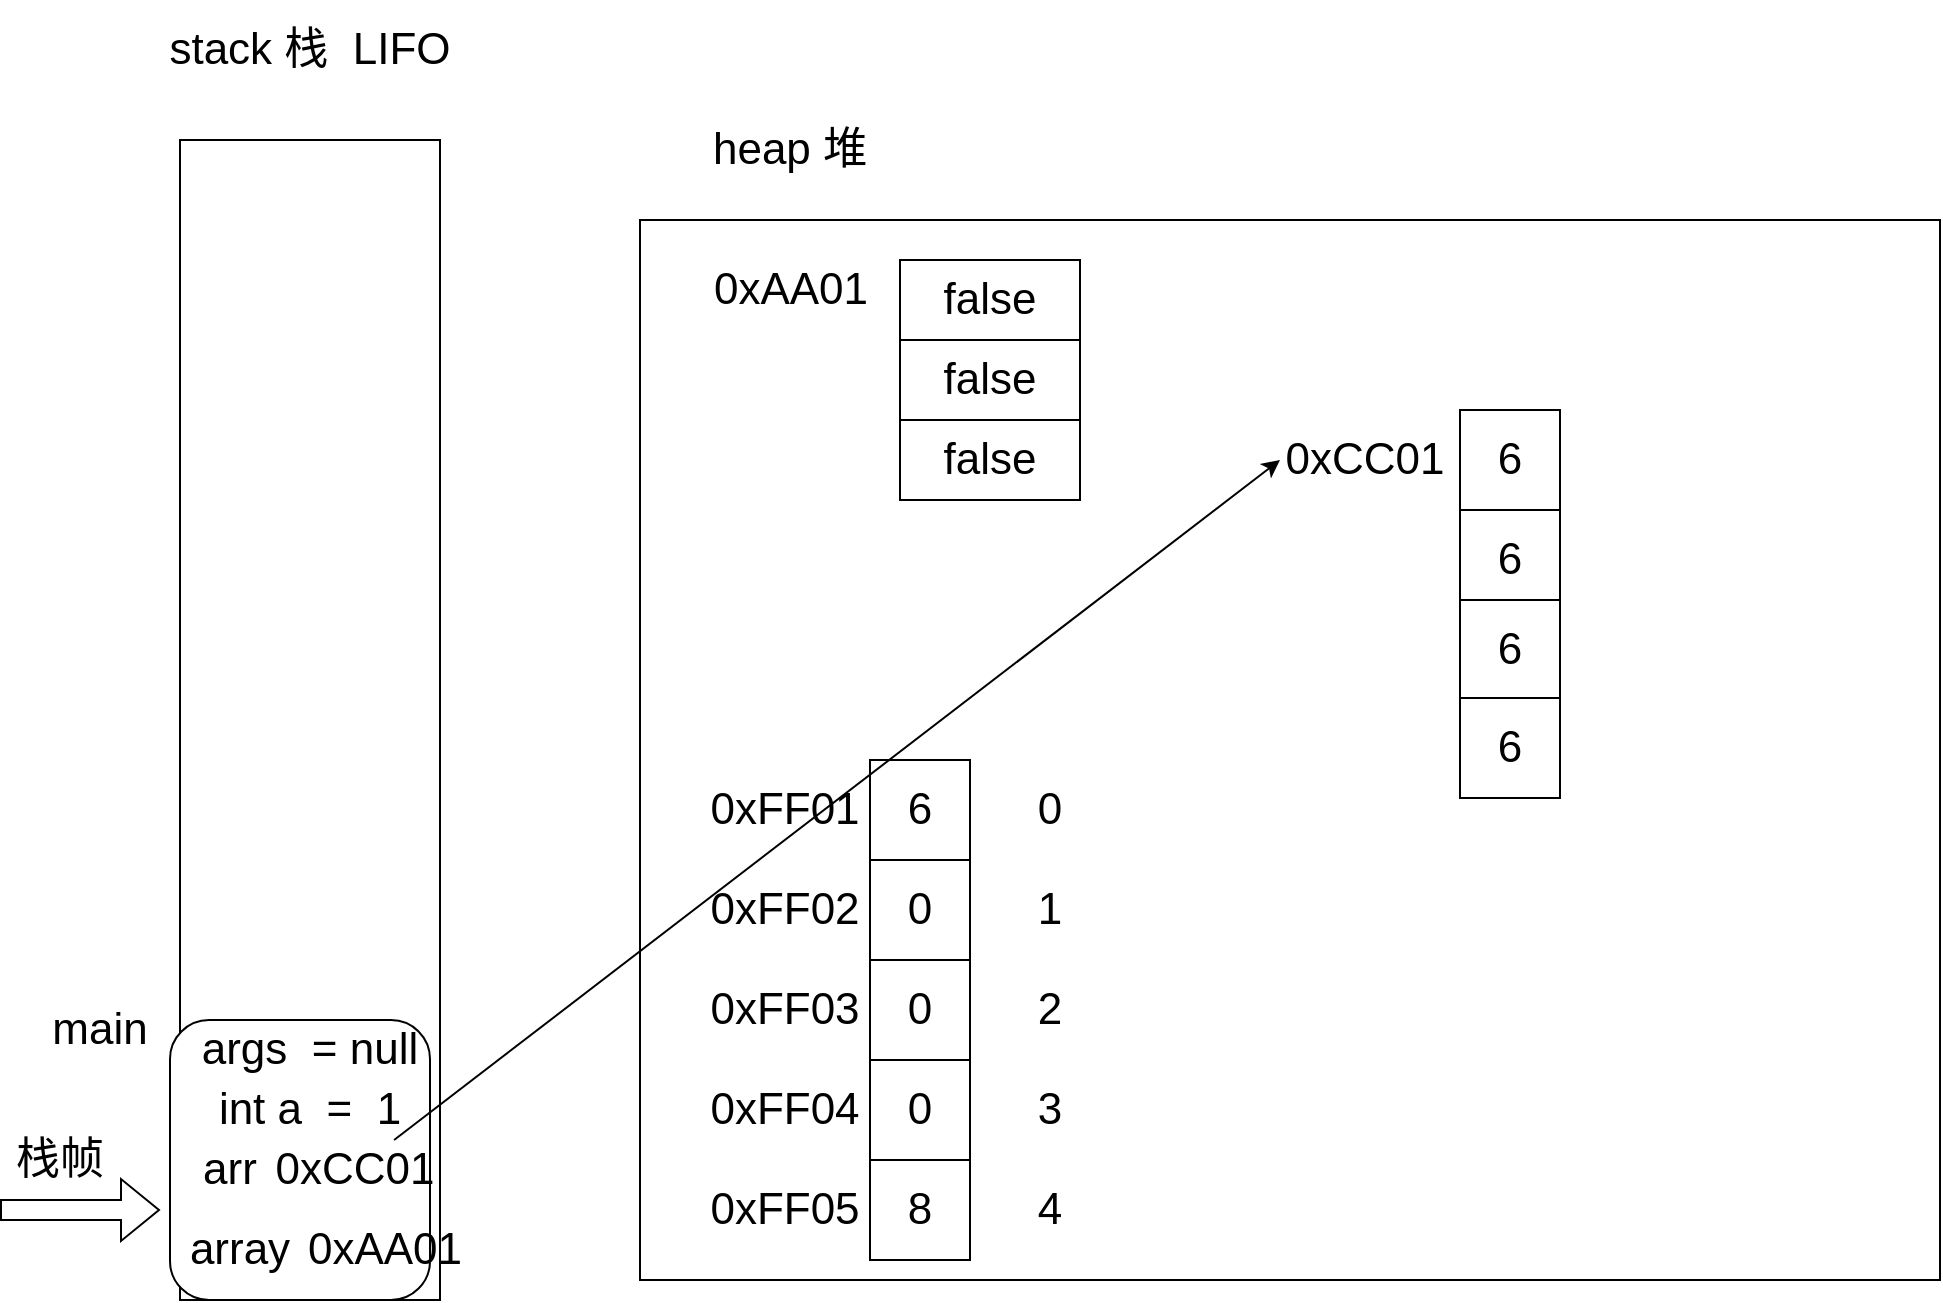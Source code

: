 <mxfile version="19.0.3" type="device" pages="3"><diagram id="xHiJQC-j5AbMVP1F3Nyo" name="存储"><mxGraphModel dx="1627" dy="844" grid="1" gridSize="10" guides="1" tooltips="1" connect="1" arrows="1" fold="1" page="1" pageScale="1" pageWidth="1169" pageHeight="827" math="0" shadow="0"><root><mxCell id="0"/><mxCell id="1" parent="0"/><mxCell id="sz3V8TpmulGcSw7vWiFi-1" value="" style="rounded=0;whiteSpace=wrap;html=1;" parent="1" vertex="1"><mxGeometry x="350" y="150" width="650" height="530" as="geometry"/></mxCell><mxCell id="sz3V8TpmulGcSw7vWiFi-2" value="heap 堆" style="text;html=1;strokeColor=none;fillColor=none;align=center;verticalAlign=middle;whiteSpace=wrap;rounded=0;fontSize=22;" parent="1" vertex="1"><mxGeometry x="350" y="90" width="150" height="50" as="geometry"/></mxCell><mxCell id="sz3V8TpmulGcSw7vWiFi-3" value="" style="rounded=0;whiteSpace=wrap;html=1;fontSize=22;" parent="1" vertex="1"><mxGeometry x="120" y="110" width="130" height="580" as="geometry"/></mxCell><mxCell id="sz3V8TpmulGcSw7vWiFi-4" value="stack 栈&amp;nbsp; LIFO" style="text;html=1;strokeColor=none;fillColor=none;align=center;verticalAlign=middle;whiteSpace=wrap;rounded=0;fontSize=22;" parent="1" vertex="1"><mxGeometry x="110" y="40" width="150" height="50" as="geometry"/></mxCell><mxCell id="sz3V8TpmulGcSw7vWiFi-15" value="" style="rounded=1;whiteSpace=wrap;html=1;fontSize=22;" parent="1" vertex="1"><mxGeometry x="115" y="550" width="130" height="140" as="geometry"/></mxCell><mxCell id="sz3V8TpmulGcSw7vWiFi-16" value="main" style="text;html=1;strokeColor=none;fillColor=none;align=center;verticalAlign=middle;whiteSpace=wrap;rounded=0;fontSize=22;" parent="1" vertex="1"><mxGeometry x="50" y="540" width="60" height="30" as="geometry"/></mxCell><mxCell id="sz3V8TpmulGcSw7vWiFi-17" value="" style="shape=flexArrow;endArrow=classic;html=1;rounded=0;fontSize=22;" parent="1" edge="1"><mxGeometry width="50" height="50" relative="1" as="geometry"><mxPoint x="30" y="645" as="sourcePoint"/><mxPoint x="110" y="645" as="targetPoint"/></mxGeometry></mxCell><mxCell id="sz3V8TpmulGcSw7vWiFi-18" value="栈帧" style="text;html=1;strokeColor=none;fillColor=none;align=center;verticalAlign=middle;whiteSpace=wrap;rounded=0;fontSize=22;" parent="1" vertex="1"><mxGeometry x="30" y="605" width="60" height="30" as="geometry"/></mxCell><mxCell id="sz3V8TpmulGcSw7vWiFi-20" value="int a&amp;nbsp; =&amp;nbsp; 1" style="text;html=1;strokeColor=none;fillColor=none;align=center;verticalAlign=middle;whiteSpace=wrap;rounded=0;fontSize=22;" parent="1" vertex="1"><mxGeometry x="125" y="580" width="120" height="30" as="geometry"/></mxCell><mxCell id="sz3V8TpmulGcSw7vWiFi-21" value="arr" style="text;html=1;strokeColor=none;fillColor=none;align=center;verticalAlign=middle;whiteSpace=wrap;rounded=0;fontSize=22;" parent="1" vertex="1"><mxGeometry x="115" y="610" width="60" height="30" as="geometry"/></mxCell><mxCell id="sz3V8TpmulGcSw7vWiFi-22" value="args&amp;nbsp; = null" style="text;html=1;strokeColor=none;fillColor=none;align=center;verticalAlign=middle;whiteSpace=wrap;rounded=0;fontSize=22;" parent="1" vertex="1"><mxGeometry x="125" y="550" width="120" height="30" as="geometry"/></mxCell><mxCell id="sz3V8TpmulGcSw7vWiFi-23" value="array" style="text;html=1;strokeColor=none;fillColor=none;align=center;verticalAlign=middle;whiteSpace=wrap;rounded=0;fontSize=22;" parent="1" vertex="1"><mxGeometry x="120" y="650" width="60" height="30" as="geometry"/></mxCell><mxCell id="sz3V8TpmulGcSw7vWiFi-25" value="0xFF01" style="text;html=1;strokeColor=none;fillColor=none;align=center;verticalAlign=middle;whiteSpace=wrap;rounded=0;fontSize=22;" parent="1" vertex="1"><mxGeometry x="380" y="430" width="85" height="30" as="geometry"/></mxCell><mxCell id="sz3V8TpmulGcSw7vWiFi-26" value="0xFF02" style="text;html=1;strokeColor=none;fillColor=none;align=center;verticalAlign=middle;whiteSpace=wrap;rounded=0;fontSize=22;" parent="1" vertex="1"><mxGeometry x="380" y="480" width="85" height="30" as="geometry"/></mxCell><mxCell id="sz3V8TpmulGcSw7vWiFi-5" value="6" style="rounded=0;whiteSpace=wrap;html=1;fontSize=22;" parent="1" vertex="1"><mxGeometry x="465" y="420" width="50" height="50" as="geometry"/></mxCell><mxCell id="sz3V8TpmulGcSw7vWiFi-10" value="0" style="text;html=1;strokeColor=none;fillColor=none;align=center;verticalAlign=middle;whiteSpace=wrap;rounded=0;fontSize=22;" parent="1" vertex="1"><mxGeometry x="525" y="430" width="60" height="30" as="geometry"/></mxCell><mxCell id="sz3V8TpmulGcSw7vWiFi-6" value="0" style="rounded=0;whiteSpace=wrap;html=1;fontSize=22;" parent="1" vertex="1"><mxGeometry x="465" y="470" width="50" height="50" as="geometry"/></mxCell><mxCell id="sz3V8TpmulGcSw7vWiFi-11" value="1" style="text;html=1;strokeColor=none;fillColor=none;align=center;verticalAlign=middle;whiteSpace=wrap;rounded=0;fontSize=22;" parent="1" vertex="1"><mxGeometry x="525" y="480" width="60" height="30" as="geometry"/></mxCell><mxCell id="sz3V8TpmulGcSw7vWiFi-7" value="0" style="rounded=0;whiteSpace=wrap;html=1;fontSize=22;" parent="1" vertex="1"><mxGeometry x="465" y="520" width="50" height="50" as="geometry"/></mxCell><mxCell id="sz3V8TpmulGcSw7vWiFi-12" value="2" style="text;html=1;strokeColor=none;fillColor=none;align=center;verticalAlign=middle;whiteSpace=wrap;rounded=0;fontSize=22;" parent="1" vertex="1"><mxGeometry x="525" y="530" width="60" height="30" as="geometry"/></mxCell><mxCell id="sz3V8TpmulGcSw7vWiFi-8" value="0" style="rounded=0;whiteSpace=wrap;html=1;fontSize=22;" parent="1" vertex="1"><mxGeometry x="465" y="570" width="50" height="50" as="geometry"/></mxCell><mxCell id="sz3V8TpmulGcSw7vWiFi-13" value="3" style="text;html=1;strokeColor=none;fillColor=none;align=center;verticalAlign=middle;whiteSpace=wrap;rounded=0;fontSize=22;" parent="1" vertex="1"><mxGeometry x="525" y="580" width="60" height="30" as="geometry"/></mxCell><mxCell id="sz3V8TpmulGcSw7vWiFi-9" value="8" style="rounded=0;whiteSpace=wrap;html=1;fontSize=22;" parent="1" vertex="1"><mxGeometry x="465" y="620" width="50" height="50" as="geometry"/></mxCell><mxCell id="sz3V8TpmulGcSw7vWiFi-27" value="0xFF03" style="text;html=1;strokeColor=none;fillColor=none;align=center;verticalAlign=middle;whiteSpace=wrap;rounded=0;fontSize=22;" parent="1" vertex="1"><mxGeometry x="380" y="530" width="85" height="30" as="geometry"/></mxCell><mxCell id="sz3V8TpmulGcSw7vWiFi-28" value="0xFF04" style="text;html=1;strokeColor=none;fillColor=none;align=center;verticalAlign=middle;whiteSpace=wrap;rounded=0;fontSize=22;" parent="1" vertex="1"><mxGeometry x="380" y="580" width="85" height="30" as="geometry"/></mxCell><mxCell id="sz3V8TpmulGcSw7vWiFi-29" value="0xFF05" style="text;html=1;strokeColor=none;fillColor=none;align=center;verticalAlign=middle;whiteSpace=wrap;rounded=0;fontSize=22;" parent="1" vertex="1"><mxGeometry x="380" y="630" width="85" height="30" as="geometry"/></mxCell><mxCell id="sz3V8TpmulGcSw7vWiFi-49" style="edgeStyle=none;rounded=0;orthogonalLoop=1;jettySize=auto;html=1;entryX=0;entryY=0.5;entryDx=0;entryDy=0;fontSize=22;" parent="1" source="sz3V8TpmulGcSw7vWiFi-30" target="sz3V8TpmulGcSw7vWiFi-48" edge="1"><mxGeometry relative="1" as="geometry"/></mxCell><mxCell id="sz3V8TpmulGcSw7vWiFi-30" value="0xCC01" style="text;html=1;strokeColor=none;fillColor=none;align=center;verticalAlign=middle;whiteSpace=wrap;rounded=0;fontSize=22;" parent="1" vertex="1"><mxGeometry x="165" y="610" width="85" height="30" as="geometry"/></mxCell><mxCell id="sz3V8TpmulGcSw7vWiFi-34" value="false" style="rounded=0;whiteSpace=wrap;html=1;fontSize=22;" parent="1" vertex="1"><mxGeometry x="480" y="250" width="90" height="40" as="geometry"/></mxCell><mxCell id="sz3V8TpmulGcSw7vWiFi-39" value="0xAA01" style="text;html=1;strokeColor=none;fillColor=none;align=center;verticalAlign=middle;whiteSpace=wrap;rounded=0;fontSize=22;" parent="1" vertex="1"><mxGeometry x="382.5" y="170" width="85" height="30" as="geometry"/></mxCell><mxCell id="sz3V8TpmulGcSw7vWiFi-40" value="false" style="rounded=0;whiteSpace=wrap;html=1;fontSize=22;" parent="1" vertex="1"><mxGeometry x="480" y="170" width="90" height="40" as="geometry"/></mxCell><mxCell id="sz3V8TpmulGcSw7vWiFi-41" value="false" style="rounded=0;whiteSpace=wrap;html=1;fontSize=22;" parent="1" vertex="1"><mxGeometry x="480" y="210" width="90" height="40" as="geometry"/></mxCell><mxCell id="sz3V8TpmulGcSw7vWiFi-42" value="0xAA01" style="text;html=1;strokeColor=none;fillColor=none;align=center;verticalAlign=middle;whiteSpace=wrap;rounded=0;fontSize=22;" parent="1" vertex="1"><mxGeometry x="180" y="650" width="85" height="30" as="geometry"/></mxCell><mxCell id="sz3V8TpmulGcSw7vWiFi-43" value="4" style="text;html=1;strokeColor=none;fillColor=none;align=center;verticalAlign=middle;whiteSpace=wrap;rounded=0;fontSize=22;" parent="1" vertex="1"><mxGeometry x="525" y="630" width="60" height="30" as="geometry"/></mxCell><mxCell id="sz3V8TpmulGcSw7vWiFi-44" value="6" style="rounded=0;whiteSpace=wrap;html=1;fontSize=22;" parent="1" vertex="1"><mxGeometry x="760" y="245" width="50" height="50" as="geometry"/></mxCell><mxCell id="sz3V8TpmulGcSw7vWiFi-45" value="6" style="rounded=0;whiteSpace=wrap;html=1;fontSize=22;" parent="1" vertex="1"><mxGeometry x="760" y="295" width="50" height="50" as="geometry"/></mxCell><mxCell id="sz3V8TpmulGcSw7vWiFi-46" value="6" style="rounded=0;whiteSpace=wrap;html=1;fontSize=22;" parent="1" vertex="1"><mxGeometry x="760" y="340" width="50" height="50" as="geometry"/></mxCell><mxCell id="sz3V8TpmulGcSw7vWiFi-47" value="6" style="rounded=0;whiteSpace=wrap;html=1;fontSize=22;" parent="1" vertex="1"><mxGeometry x="760" y="389" width="50" height="50" as="geometry"/></mxCell><mxCell id="sz3V8TpmulGcSw7vWiFi-48" value="0xCC01" style="text;html=1;strokeColor=none;fillColor=none;align=center;verticalAlign=middle;whiteSpace=wrap;rounded=0;fontSize=22;" parent="1" vertex="1"><mxGeometry x="670" y="255" width="85" height="30" as="geometry"/></mxCell></root></mxGraphModel></diagram><diagram id="-PjLdf0ygdrmrUCP6shW" name="交换位置"><mxGraphModel dx="1627" dy="844" grid="1" gridSize="10" guides="1" tooltips="1" connect="1" arrows="1" fold="1" page="1" pageScale="1" pageWidth="1169" pageHeight="827" math="0" shadow="0"><root><mxCell id="0"/><mxCell id="1" parent="0"/><mxCell id="k1WpHMqFn7e56C2cAzrV-1" value="1" style="rounded=0;whiteSpace=wrap;html=1;fontSize=22;" vertex="1" parent="1"><mxGeometry x="190" y="140" width="60" height="50" as="geometry"/></mxCell><mxCell id="k1WpHMqFn7e56C2cAzrV-2" value="2" style="rounded=0;whiteSpace=wrap;html=1;fontSize=22;" vertex="1" parent="1"><mxGeometry x="670" y="140" width="60" height="50" as="geometry"/></mxCell><mxCell id="k1WpHMqFn7e56C2cAzrV-3" value="3" style="rounded=0;whiteSpace=wrap;html=1;fontSize=22;" vertex="1" parent="1"><mxGeometry x="310" y="140" width="60" height="50" as="geometry"/></mxCell><mxCell id="k1WpHMqFn7e56C2cAzrV-4" value="4" style="rounded=0;whiteSpace=wrap;html=1;fontSize=22;" vertex="1" parent="1"><mxGeometry x="490" y="140" width="60" height="50" as="geometry"/></mxCell><mxCell id="k1WpHMqFn7e56C2cAzrV-5" value="5" style="rounded=0;whiteSpace=wrap;html=1;fontSize=22;" vertex="1" parent="1"><mxGeometry x="250" y="140" width="60" height="50" as="geometry"/></mxCell><mxCell id="k1WpHMqFn7e56C2cAzrV-6" value="6" style="rounded=0;whiteSpace=wrap;html=1;fontSize=22;" vertex="1" parent="1"><mxGeometry x="550" y="140" width="60" height="50" as="geometry"/></mxCell><mxCell id="k1WpHMqFn7e56C2cAzrV-7" value="7" style="rounded=0;whiteSpace=wrap;html=1;fontSize=22;" vertex="1" parent="1"><mxGeometry x="370" y="140" width="60" height="50" as="geometry"/></mxCell><mxCell id="k1WpHMqFn7e56C2cAzrV-8" value="8" style="rounded=0;whiteSpace=wrap;html=1;fontSize=22;" vertex="1" parent="1"><mxGeometry x="610" y="140" width="60" height="50" as="geometry"/></mxCell><mxCell id="k1WpHMqFn7e56C2cAzrV-9" value="9" style="rounded=0;whiteSpace=wrap;html=1;fontSize=22;" vertex="1" parent="1"><mxGeometry x="430" y="140" width="60" height="50" as="geometry"/></mxCell><mxCell id="k1WpHMqFn7e56C2cAzrV-10" value="10" style="rounded=0;whiteSpace=wrap;html=1;fontSize=22;" vertex="1" parent="1"><mxGeometry x="730" y="140" width="60" height="50" as="geometry"/></mxCell><mxCell id="k1WpHMqFn7e56C2cAzrV-11" value="left" style="shape=umlActor;verticalLabelPosition=bottom;verticalAlign=top;html=1;outlineConnect=0;fontSize=22;fillColor=#fff2cc;strokeColor=#d6b656;" vertex="1" parent="1"><mxGeometry x="505" y="230" width="30" height="60" as="geometry"/></mxCell><mxCell id="k1WpHMqFn7e56C2cAzrV-14" value="right" style="shape=umlActor;verticalLabelPosition=bottom;verticalAlign=top;html=1;outlineConnect=0;fontSize=22;fillColor=#d5e8d4;strokeColor=#82b366;" vertex="1" parent="1"><mxGeometry x="760" y="230" width="30" height="60" as="geometry"/></mxCell></root></mxGraphModel></diagram><diagram id="yMfIncyruy9phbqx4ePK" name="冒泡"><mxGraphModel dx="3254" dy="2515" grid="0" gridSize="10" guides="1" tooltips="1" connect="1" arrows="1" fold="1" page="1" pageScale="1" pageWidth="1169" pageHeight="827" math="0" shadow="0"><root><mxCell id="0"/><mxCell id="1" parent="0"/><mxCell id="a2BhGZeKCBpY88qcXZ8a-277" value="" style="rounded=0;whiteSpace=wrap;html=1;fontSize=22;" vertex="1" parent="1"><mxGeometry x="2220" width="506" height="730" as="geometry"/></mxCell><mxCell id="a2BhGZeKCBpY88qcXZ8a-291" value="" style="rounded=1;whiteSpace=wrap;html=1;fontSize=22;fillColor=#f8cecc;strokeColor=#b85450;" vertex="1" parent="1"><mxGeometry x="2238" y="144" width="472" height="446" as="geometry"/></mxCell><mxCell id="a2BhGZeKCBpY88qcXZ8a-276" value="" style="rounded=0;whiteSpace=wrap;html=1;fontSize=22;" vertex="1" parent="1"><mxGeometry x="1672" width="506" height="730" as="geometry"/></mxCell><mxCell id="a2BhGZeKCBpY88qcXZ8a-290" value="" style="rounded=1;whiteSpace=wrap;html=1;fontSize=22;fillColor=#f8cecc;strokeColor=#b85450;" vertex="1" parent="1"><mxGeometry x="1700" y="250" width="470" height="330" as="geometry"/></mxCell><mxCell id="a2BhGZeKCBpY88qcXZ8a-274" value="" style="rounded=0;whiteSpace=wrap;html=1;fontSize=22;" vertex="1" parent="1"><mxGeometry x="590" width="506" height="730" as="geometry"/></mxCell><mxCell id="a2BhGZeKCBpY88qcXZ8a-275" value="" style="rounded=0;whiteSpace=wrap;html=1;fontSize=22;" vertex="1" parent="1"><mxGeometry x="1112" width="506" height="730" as="geometry"/></mxCell><mxCell id="a2BhGZeKCBpY88qcXZ8a-289" value="" style="rounded=1;whiteSpace=wrap;html=1;fontSize=22;fillColor=#f8cecc;strokeColor=#b85450;" vertex="1" parent="1"><mxGeometry x="1125" y="360" width="465" height="230" as="geometry"/></mxCell><mxCell id="a2BhGZeKCBpY88qcXZ8a-273" value="" style="rounded=0;whiteSpace=wrap;html=1;fontSize=22;" vertex="1" parent="1"><mxGeometry x="54" width="506" height="730" as="geometry"/></mxCell><mxCell id="a2BhGZeKCBpY88qcXZ8a-1" value="5" style="rounded=0;whiteSpace=wrap;html=1;fontSize=22;fillColor=#dae8fc;strokeColor=#6c8ebf;" vertex="1" parent="1"><mxGeometry x="90" y="50" width="50" height="50" as="geometry"/></mxCell><mxCell id="a2BhGZeKCBpY88qcXZ8a-2" value="1" style="rounded=0;whiteSpace=wrap;html=1;fontSize=22;fillColor=#dae8fc;strokeColor=#6c8ebf;" vertex="1" parent="1"><mxGeometry x="140" y="50" width="50" height="50" as="geometry"/></mxCell><mxCell id="a2BhGZeKCBpY88qcXZ8a-3" value="2" style="rounded=0;whiteSpace=wrap;html=1;fontSize=22;" vertex="1" parent="1"><mxGeometry x="190" y="50" width="50" height="50" as="geometry"/></mxCell><mxCell id="a2BhGZeKCBpY88qcXZ8a-4" value="4" style="rounded=0;whiteSpace=wrap;html=1;fontSize=22;" vertex="1" parent="1"><mxGeometry x="240" y="50" width="50" height="50" as="geometry"/></mxCell><mxCell id="a2BhGZeKCBpY88qcXZ8a-5" value="9" style="rounded=0;whiteSpace=wrap;html=1;fontSize=22;" vertex="1" parent="1"><mxGeometry x="290" y="50" width="50" height="50" as="geometry"/></mxCell><mxCell id="a2BhGZeKCBpY88qcXZ8a-6" value="3" style="rounded=0;whiteSpace=wrap;html=1;fontSize=22;" vertex="1" parent="1"><mxGeometry x="340" y="50" width="50" height="50" as="geometry"/></mxCell><mxCell id="a2BhGZeKCBpY88qcXZ8a-9" value="1" style="rounded=0;whiteSpace=wrap;html=1;fontSize=22;" vertex="1" parent="1"><mxGeometry x="90" y="180" width="50" height="50" as="geometry"/></mxCell><mxCell id="a2BhGZeKCBpY88qcXZ8a-10" value="5" style="rounded=0;whiteSpace=wrap;html=1;fontSize=22;fillColor=#dae8fc;strokeColor=#6c8ebf;" vertex="1" parent="1"><mxGeometry x="140" y="180" width="50" height="50" as="geometry"/></mxCell><mxCell id="a2BhGZeKCBpY88qcXZ8a-11" value="2" style="rounded=0;whiteSpace=wrap;html=1;fontSize=22;fillColor=#dae8fc;strokeColor=#6c8ebf;" vertex="1" parent="1"><mxGeometry x="190" y="180" width="50" height="50" as="geometry"/></mxCell><mxCell id="a2BhGZeKCBpY88qcXZ8a-12" value="4" style="rounded=0;whiteSpace=wrap;html=1;fontSize=22;" vertex="1" parent="1"><mxGeometry x="240" y="180" width="50" height="50" as="geometry"/></mxCell><mxCell id="a2BhGZeKCBpY88qcXZ8a-13" value="9" style="rounded=0;whiteSpace=wrap;html=1;fontSize=22;" vertex="1" parent="1"><mxGeometry x="290" y="180" width="50" height="50" as="geometry"/></mxCell><mxCell id="a2BhGZeKCBpY88qcXZ8a-14" value="3" style="rounded=0;whiteSpace=wrap;html=1;fontSize=22;" vertex="1" parent="1"><mxGeometry x="340" y="180" width="50" height="50" as="geometry"/></mxCell><mxCell id="a2BhGZeKCBpY88qcXZ8a-17" value="j = 0" style="text;html=1;strokeColor=none;fillColor=none;align=center;verticalAlign=middle;whiteSpace=wrap;rounded=0;fontSize=22;" vertex="1" parent="1"><mxGeometry x="450" y="70" width="60" height="30" as="geometry"/></mxCell><mxCell id="a2BhGZeKCBpY88qcXZ8a-18" value="j = 1" style="text;html=1;strokeColor=none;fillColor=none;align=center;verticalAlign=middle;whiteSpace=wrap;rounded=0;fontSize=22;" vertex="1" parent="1"><mxGeometry x="460" y="190" width="60" height="30" as="geometry"/></mxCell><mxCell id="a2BhGZeKCBpY88qcXZ8a-19" value="1" style="rounded=0;whiteSpace=wrap;html=1;fontSize=22;" vertex="1" parent="1"><mxGeometry x="90" y="300" width="50" height="50" as="geometry"/></mxCell><mxCell id="a2BhGZeKCBpY88qcXZ8a-20" value="2" style="rounded=0;whiteSpace=wrap;html=1;fontSize=22;" vertex="1" parent="1"><mxGeometry x="140" y="300" width="50" height="50" as="geometry"/></mxCell><mxCell id="a2BhGZeKCBpY88qcXZ8a-21" value="5" style="rounded=0;whiteSpace=wrap;html=1;fontSize=22;fillColor=#dae8fc;strokeColor=#6c8ebf;" vertex="1" parent="1"><mxGeometry x="190" y="300" width="50" height="50" as="geometry"/></mxCell><mxCell id="a2BhGZeKCBpY88qcXZ8a-22" value="4" style="rounded=0;whiteSpace=wrap;html=1;fontSize=22;fillColor=#dae8fc;strokeColor=#6c8ebf;" vertex="1" parent="1"><mxGeometry x="240" y="300" width="50" height="50" as="geometry"/></mxCell><mxCell id="a2BhGZeKCBpY88qcXZ8a-23" value="9" style="rounded=0;whiteSpace=wrap;html=1;fontSize=22;" vertex="1" parent="1"><mxGeometry x="290" y="300" width="50" height="50" as="geometry"/></mxCell><mxCell id="a2BhGZeKCBpY88qcXZ8a-24" value="3" style="rounded=0;whiteSpace=wrap;html=1;fontSize=22;" vertex="1" parent="1"><mxGeometry x="340" y="300" width="50" height="50" as="geometry"/></mxCell><mxCell id="a2BhGZeKCBpY88qcXZ8a-29" value="j" style="text;html=1;strokeColor=none;fillColor=none;align=center;verticalAlign=middle;whiteSpace=wrap;rounded=0;fontSize=22;" vertex="1" parent="1"><mxGeometry x="130" y="250" width="60" height="30" as="geometry"/></mxCell><mxCell id="a2BhGZeKCBpY88qcXZ8a-30" value="j + 1" style="text;html=1;strokeColor=none;fillColor=none;align=center;verticalAlign=middle;whiteSpace=wrap;rounded=0;fontSize=22;" vertex="1" parent="1"><mxGeometry x="185" y="250" width="60" height="30" as="geometry"/></mxCell><mxCell id="a2BhGZeKCBpY88qcXZ8a-31" value="j" style="text;html=1;strokeColor=none;fillColor=none;align=center;verticalAlign=middle;whiteSpace=wrap;rounded=0;fontSize=22;" vertex="1" parent="1"><mxGeometry x="90" y="110" width="60" height="30" as="geometry"/></mxCell><mxCell id="a2BhGZeKCBpY88qcXZ8a-32" value="j + 1" style="text;html=1;strokeColor=none;fillColor=none;align=center;verticalAlign=middle;whiteSpace=wrap;rounded=0;fontSize=22;" vertex="1" parent="1"><mxGeometry x="145" y="110" width="60" height="30" as="geometry"/></mxCell><mxCell id="a2BhGZeKCBpY88qcXZ8a-33" value="j = 2" style="text;html=1;strokeColor=none;fillColor=none;align=center;verticalAlign=middle;whiteSpace=wrap;rounded=0;fontSize=22;" vertex="1" parent="1"><mxGeometry x="460" y="310" width="60" height="30" as="geometry"/></mxCell><mxCell id="a2BhGZeKCBpY88qcXZ8a-34" value="j" style="text;html=1;strokeColor=none;fillColor=none;align=center;verticalAlign=middle;whiteSpace=wrap;rounded=0;fontSize=22;" vertex="1" parent="1"><mxGeometry x="185" y="364" width="60" height="30" as="geometry"/></mxCell><mxCell id="a2BhGZeKCBpY88qcXZ8a-35" value="j + 1" style="text;html=1;strokeColor=none;fillColor=none;align=center;verticalAlign=middle;whiteSpace=wrap;rounded=0;fontSize=22;" vertex="1" parent="1"><mxGeometry x="240" y="364" width="60" height="30" as="geometry"/></mxCell><mxCell id="a2BhGZeKCBpY88qcXZ8a-36" value="1" style="rounded=0;whiteSpace=wrap;html=1;fontSize=22;" vertex="1" parent="1"><mxGeometry x="89" y="410" width="50" height="50" as="geometry"/></mxCell><mxCell id="a2BhGZeKCBpY88qcXZ8a-37" value="2" style="rounded=0;whiteSpace=wrap;html=1;fontSize=22;" vertex="1" parent="1"><mxGeometry x="139" y="410" width="50" height="50" as="geometry"/></mxCell><mxCell id="a2BhGZeKCBpY88qcXZ8a-38" value="4" style="rounded=0;whiteSpace=wrap;html=1;fontSize=22;" vertex="1" parent="1"><mxGeometry x="189" y="410" width="50" height="50" as="geometry"/></mxCell><mxCell id="a2BhGZeKCBpY88qcXZ8a-39" value="5" style="rounded=0;whiteSpace=wrap;html=1;fontSize=22;fillColor=#dae8fc;strokeColor=#6c8ebf;" vertex="1" parent="1"><mxGeometry x="239" y="410" width="50" height="50" as="geometry"/></mxCell><mxCell id="a2BhGZeKCBpY88qcXZ8a-40" value="9" style="rounded=0;whiteSpace=wrap;html=1;fontSize=22;fillColor=#dae8fc;strokeColor=#6c8ebf;" vertex="1" parent="1"><mxGeometry x="289" y="410" width="50" height="50" as="geometry"/></mxCell><mxCell id="a2BhGZeKCBpY88qcXZ8a-41" value="3" style="rounded=0;whiteSpace=wrap;html=1;fontSize=22;" vertex="1" parent="1"><mxGeometry x="339" y="410" width="50" height="50" as="geometry"/></mxCell><mxCell id="a2BhGZeKCBpY88qcXZ8a-42" value="j = 3" style="text;html=1;strokeColor=none;fillColor=none;align=center;verticalAlign=middle;whiteSpace=wrap;rounded=0;fontSize=22;" vertex="1" parent="1"><mxGeometry x="459" y="420" width="60" height="30" as="geometry"/></mxCell><mxCell id="a2BhGZeKCBpY88qcXZ8a-43" value="j" style="text;html=1;strokeColor=none;fillColor=none;align=center;verticalAlign=middle;whiteSpace=wrap;rounded=0;fontSize=22;" vertex="1" parent="1"><mxGeometry x="234" y="474" width="60" height="30" as="geometry"/></mxCell><mxCell id="a2BhGZeKCBpY88qcXZ8a-44" value="j + 1" style="text;html=1;strokeColor=none;fillColor=none;align=center;verticalAlign=middle;whiteSpace=wrap;rounded=0;fontSize=22;" vertex="1" parent="1"><mxGeometry x="289" y="474" width="60" height="30" as="geometry"/></mxCell><mxCell id="a2BhGZeKCBpY88qcXZ8a-45" value="1" style="rounded=0;whiteSpace=wrap;html=1;fontSize=22;" vertex="1" parent="1"><mxGeometry x="89" y="510" width="50" height="50" as="geometry"/></mxCell><mxCell id="a2BhGZeKCBpY88qcXZ8a-46" value="2" style="rounded=0;whiteSpace=wrap;html=1;fontSize=22;" vertex="1" parent="1"><mxGeometry x="139" y="510" width="50" height="50" as="geometry"/></mxCell><mxCell id="a2BhGZeKCBpY88qcXZ8a-47" value="4" style="rounded=0;whiteSpace=wrap;html=1;fontSize=22;" vertex="1" parent="1"><mxGeometry x="189" y="510" width="50" height="50" as="geometry"/></mxCell><mxCell id="a2BhGZeKCBpY88qcXZ8a-48" value="5" style="rounded=0;whiteSpace=wrap;html=1;fontSize=22;" vertex="1" parent="1"><mxGeometry x="239" y="510" width="50" height="50" as="geometry"/></mxCell><mxCell id="a2BhGZeKCBpY88qcXZ8a-49" value="9" style="rounded=0;whiteSpace=wrap;html=1;fontSize=22;fillColor=#dae8fc;strokeColor=#6c8ebf;" vertex="1" parent="1"><mxGeometry x="289" y="510" width="50" height="50" as="geometry"/></mxCell><mxCell id="a2BhGZeKCBpY88qcXZ8a-50" value="3" style="rounded=0;whiteSpace=wrap;html=1;fontSize=22;fillColor=#dae8fc;strokeColor=#6c8ebf;" vertex="1" parent="1"><mxGeometry x="339" y="510" width="50" height="50" as="geometry"/></mxCell><mxCell id="a2BhGZeKCBpY88qcXZ8a-51" value="j = 4" style="text;html=1;strokeColor=none;fillColor=none;align=center;verticalAlign=middle;whiteSpace=wrap;rounded=0;fontSize=22;" vertex="1" parent="1"><mxGeometry x="459" y="520" width="60" height="30" as="geometry"/></mxCell><mxCell id="a2BhGZeKCBpY88qcXZ8a-53" value="j + 1" style="text;html=1;strokeColor=none;fillColor=none;align=center;verticalAlign=middle;whiteSpace=wrap;rounded=0;fontSize=22;" vertex="1" parent="1"><mxGeometry x="334" y="574" width="60" height="30" as="geometry"/></mxCell><mxCell id="a2BhGZeKCBpY88qcXZ8a-54" value="j" style="text;html=1;strokeColor=none;fillColor=none;align=center;verticalAlign=middle;whiteSpace=wrap;rounded=0;fontSize=22;" vertex="1" parent="1"><mxGeometry x="279" y="574" width="60" height="30" as="geometry"/></mxCell><mxCell id="a2BhGZeKCBpY88qcXZ8a-55" value="1" style="rounded=0;whiteSpace=wrap;html=1;fontSize=22;" vertex="1" parent="1"><mxGeometry x="100" y="630" width="50" height="50" as="geometry"/></mxCell><mxCell id="a2BhGZeKCBpY88qcXZ8a-56" value="2" style="rounded=0;whiteSpace=wrap;html=1;fontSize=22;" vertex="1" parent="1"><mxGeometry x="150" y="630" width="50" height="50" as="geometry"/></mxCell><mxCell id="a2BhGZeKCBpY88qcXZ8a-57" value="4" style="rounded=0;whiteSpace=wrap;html=1;fontSize=22;" vertex="1" parent="1"><mxGeometry x="200" y="630" width="50" height="50" as="geometry"/></mxCell><mxCell id="a2BhGZeKCBpY88qcXZ8a-58" value="5" style="rounded=0;whiteSpace=wrap;html=1;fontSize=22;" vertex="1" parent="1"><mxGeometry x="250" y="630" width="50" height="50" as="geometry"/></mxCell><mxCell id="a2BhGZeKCBpY88qcXZ8a-59" value="3" style="rounded=0;whiteSpace=wrap;html=1;fontSize=22;" vertex="1" parent="1"><mxGeometry x="300" y="630" width="50" height="50" as="geometry"/></mxCell><mxCell id="a2BhGZeKCBpY88qcXZ8a-60" value="9" style="rounded=0;whiteSpace=wrap;html=1;fontSize=22;fillColor=#ffe6cc;strokeColor=#d79b00;" vertex="1" parent="1"><mxGeometry x="350" y="630" width="50" height="50" as="geometry"/></mxCell><mxCell id="a2BhGZeKCBpY88qcXZ8a-61" value="i = 0" style="text;html=1;strokeColor=none;fillColor=none;align=center;verticalAlign=middle;whiteSpace=wrap;rounded=0;fontSize=22;" vertex="1" parent="1"><mxGeometry x="160" y="10" width="60" height="30" as="geometry"/></mxCell><mxCell id="a2BhGZeKCBpY88qcXZ8a-62" value="1" style="rounded=0;whiteSpace=wrap;html=1;fontSize=22;" vertex="1" parent="1"><mxGeometry x="660" y="50" width="50" height="50" as="geometry"/></mxCell><mxCell id="a2BhGZeKCBpY88qcXZ8a-63" value="2" style="rounded=0;whiteSpace=wrap;html=1;fontSize=22;" vertex="1" parent="1"><mxGeometry x="710" y="50" width="50" height="50" as="geometry"/></mxCell><mxCell id="a2BhGZeKCBpY88qcXZ8a-64" value="4" style="rounded=0;whiteSpace=wrap;html=1;fontSize=22;" vertex="1" parent="1"><mxGeometry x="760" y="50" width="50" height="50" as="geometry"/></mxCell><mxCell id="a2BhGZeKCBpY88qcXZ8a-65" value="5" style="rounded=0;whiteSpace=wrap;html=1;fontSize=22;" vertex="1" parent="1"><mxGeometry x="810" y="50" width="50" height="50" as="geometry"/></mxCell><mxCell id="a2BhGZeKCBpY88qcXZ8a-66" value="3" style="rounded=0;whiteSpace=wrap;html=1;fontSize=22;" vertex="1" parent="1"><mxGeometry x="860" y="50" width="50" height="50" as="geometry"/></mxCell><mxCell id="a2BhGZeKCBpY88qcXZ8a-67" value="9" style="rounded=0;whiteSpace=wrap;html=1;fontSize=22;" vertex="1" parent="1"><mxGeometry x="910" y="50" width="50" height="50" as="geometry"/></mxCell><mxCell id="a2BhGZeKCBpY88qcXZ8a-68" value="i = 1" style="text;html=1;strokeColor=none;fillColor=none;align=center;verticalAlign=middle;whiteSpace=wrap;rounded=0;fontSize=22;" vertex="1" parent="1"><mxGeometry x="760" y="10" width="60" height="30" as="geometry"/></mxCell><mxCell id="a2BhGZeKCBpY88qcXZ8a-69" value="j = 0" style="text;html=1;strokeColor=none;fillColor=none;align=center;verticalAlign=middle;whiteSpace=wrap;rounded=0;fontSize=22;" vertex="1" parent="1"><mxGeometry x="1020" y="60" width="60" height="30" as="geometry"/></mxCell><mxCell id="a2BhGZeKCBpY88qcXZ8a-70" value="j" style="text;html=1;strokeColor=none;fillColor=none;align=center;verticalAlign=middle;whiteSpace=wrap;rounded=0;fontSize=22;" vertex="1" parent="1"><mxGeometry x="660" y="110" width="60" height="30" as="geometry"/></mxCell><mxCell id="a2BhGZeKCBpY88qcXZ8a-71" value="j + 1" style="text;html=1;strokeColor=none;fillColor=none;align=center;verticalAlign=middle;whiteSpace=wrap;rounded=0;fontSize=22;" vertex="1" parent="1"><mxGeometry x="705" y="110" width="60" height="30" as="geometry"/></mxCell><mxCell id="a2BhGZeKCBpY88qcXZ8a-72" value="1" style="rounded=0;whiteSpace=wrap;html=1;fontSize=22;" vertex="1" parent="1"><mxGeometry x="660" y="160" width="50" height="50" as="geometry"/></mxCell><mxCell id="a2BhGZeKCBpY88qcXZ8a-73" value="2" style="rounded=0;whiteSpace=wrap;html=1;fontSize=22;" vertex="1" parent="1"><mxGeometry x="710" y="160" width="50" height="50" as="geometry"/></mxCell><mxCell id="a2BhGZeKCBpY88qcXZ8a-74" value="4" style="rounded=0;whiteSpace=wrap;html=1;fontSize=22;" vertex="1" parent="1"><mxGeometry x="760" y="160" width="50" height="50" as="geometry"/></mxCell><mxCell id="a2BhGZeKCBpY88qcXZ8a-75" value="5" style="rounded=0;whiteSpace=wrap;html=1;fontSize=22;" vertex="1" parent="1"><mxGeometry x="810" y="160" width="50" height="50" as="geometry"/></mxCell><mxCell id="a2BhGZeKCBpY88qcXZ8a-76" value="3" style="rounded=0;whiteSpace=wrap;html=1;fontSize=22;" vertex="1" parent="1"><mxGeometry x="860" y="160" width="50" height="50" as="geometry"/></mxCell><mxCell id="a2BhGZeKCBpY88qcXZ8a-77" value="9" style="rounded=0;whiteSpace=wrap;html=1;fontSize=22;" vertex="1" parent="1"><mxGeometry x="910" y="160" width="50" height="50" as="geometry"/></mxCell><mxCell id="a2BhGZeKCBpY88qcXZ8a-78" value="j = 1" style="text;html=1;strokeColor=none;fillColor=none;align=center;verticalAlign=middle;whiteSpace=wrap;rounded=0;fontSize=22;" vertex="1" parent="1"><mxGeometry x="1020" y="170" width="60" height="30" as="geometry"/></mxCell><mxCell id="a2BhGZeKCBpY88qcXZ8a-79" value="j" style="text;html=1;strokeColor=none;fillColor=none;align=center;verticalAlign=middle;whiteSpace=wrap;rounded=0;fontSize=22;" vertex="1" parent="1"><mxGeometry x="710" y="220" width="60" height="30" as="geometry"/></mxCell><mxCell id="a2BhGZeKCBpY88qcXZ8a-80" value="j + 1" style="text;html=1;strokeColor=none;fillColor=none;align=center;verticalAlign=middle;whiteSpace=wrap;rounded=0;fontSize=22;" vertex="1" parent="1"><mxGeometry x="755" y="220" width="60" height="30" as="geometry"/></mxCell><mxCell id="a2BhGZeKCBpY88qcXZ8a-81" value="1" style="rounded=0;whiteSpace=wrap;html=1;fontSize=22;" vertex="1" parent="1"><mxGeometry x="660" y="274" width="50" height="50" as="geometry"/></mxCell><mxCell id="a2BhGZeKCBpY88qcXZ8a-82" value="2" style="rounded=0;whiteSpace=wrap;html=1;fontSize=22;" vertex="1" parent="1"><mxGeometry x="710" y="274" width="50" height="50" as="geometry"/></mxCell><mxCell id="a2BhGZeKCBpY88qcXZ8a-83" value="4" style="rounded=0;whiteSpace=wrap;html=1;fontSize=22;" vertex="1" parent="1"><mxGeometry x="760" y="274" width="50" height="50" as="geometry"/></mxCell><mxCell id="a2BhGZeKCBpY88qcXZ8a-84" value="5" style="rounded=0;whiteSpace=wrap;html=1;fontSize=22;" vertex="1" parent="1"><mxGeometry x="810" y="274" width="50" height="50" as="geometry"/></mxCell><mxCell id="a2BhGZeKCBpY88qcXZ8a-85" value="3" style="rounded=0;whiteSpace=wrap;html=1;fontSize=22;" vertex="1" parent="1"><mxGeometry x="860" y="274" width="50" height="50" as="geometry"/></mxCell><mxCell id="a2BhGZeKCBpY88qcXZ8a-86" value="9" style="rounded=0;whiteSpace=wrap;html=1;fontSize=22;" vertex="1" parent="1"><mxGeometry x="910" y="274" width="50" height="50" as="geometry"/></mxCell><mxCell id="a2BhGZeKCBpY88qcXZ8a-87" value="j = 2" style="text;html=1;strokeColor=none;fillColor=none;align=center;verticalAlign=middle;whiteSpace=wrap;rounded=0;fontSize=22;" vertex="1" parent="1"><mxGeometry x="1020" y="284" width="60" height="30" as="geometry"/></mxCell><mxCell id="a2BhGZeKCBpY88qcXZ8a-88" value="j" style="text;html=1;strokeColor=none;fillColor=none;align=center;verticalAlign=middle;whiteSpace=wrap;rounded=0;fontSize=22;" vertex="1" parent="1"><mxGeometry x="755" y="334" width="60" height="30" as="geometry"/></mxCell><mxCell id="a2BhGZeKCBpY88qcXZ8a-89" value="j + 1" style="text;html=1;strokeColor=none;fillColor=none;align=center;verticalAlign=middle;whiteSpace=wrap;rounded=0;fontSize=22;" vertex="1" parent="1"><mxGeometry x="800" y="334" width="60" height="30" as="geometry"/></mxCell><mxCell id="a2BhGZeKCBpY88qcXZ8a-90" value="1" style="rounded=0;whiteSpace=wrap;html=1;fontSize=22;" vertex="1" parent="1"><mxGeometry x="650" y="370" width="50" height="50" as="geometry"/></mxCell><mxCell id="a2BhGZeKCBpY88qcXZ8a-91" value="2" style="rounded=0;whiteSpace=wrap;html=1;fontSize=22;" vertex="1" parent="1"><mxGeometry x="700" y="370" width="50" height="50" as="geometry"/></mxCell><mxCell id="a2BhGZeKCBpY88qcXZ8a-92" value="4" style="rounded=0;whiteSpace=wrap;html=1;fontSize=22;" vertex="1" parent="1"><mxGeometry x="750" y="370" width="50" height="50" as="geometry"/></mxCell><mxCell id="a2BhGZeKCBpY88qcXZ8a-93" value="5" style="rounded=0;whiteSpace=wrap;html=1;fontSize=22;" vertex="1" parent="1"><mxGeometry x="800" y="370" width="50" height="50" as="geometry"/></mxCell><mxCell id="a2BhGZeKCBpY88qcXZ8a-94" value="3" style="rounded=0;whiteSpace=wrap;html=1;fontSize=22;" vertex="1" parent="1"><mxGeometry x="850" y="370" width="50" height="50" as="geometry"/></mxCell><mxCell id="a2BhGZeKCBpY88qcXZ8a-95" value="9" style="rounded=0;whiteSpace=wrap;html=1;fontSize=22;fillColor=#ffe6cc;strokeColor=#d79b00;" vertex="1" parent="1"><mxGeometry x="900" y="370" width="50" height="50" as="geometry"/></mxCell><mxCell id="a2BhGZeKCBpY88qcXZ8a-96" value="j = 3" style="text;html=1;strokeColor=none;fillColor=none;align=center;verticalAlign=middle;whiteSpace=wrap;rounded=0;fontSize=22;" vertex="1" parent="1"><mxGeometry x="1010" y="380" width="60" height="30" as="geometry"/></mxCell><mxCell id="a2BhGZeKCBpY88qcXZ8a-97" value="j" style="text;html=1;strokeColor=none;fillColor=none;align=center;verticalAlign=middle;whiteSpace=wrap;rounded=0;fontSize=22;" vertex="1" parent="1"><mxGeometry x="800" y="430" width="60" height="30" as="geometry"/></mxCell><mxCell id="a2BhGZeKCBpY88qcXZ8a-98" value="j + 1" style="text;html=1;strokeColor=none;fillColor=none;align=center;verticalAlign=middle;whiteSpace=wrap;rounded=0;fontSize=22;" vertex="1" parent="1"><mxGeometry x="845" y="430" width="60" height="30" as="geometry"/></mxCell><mxCell id="a2BhGZeKCBpY88qcXZ8a-99" value="1" style="rounded=0;whiteSpace=wrap;html=1;fontSize=22;" vertex="1" parent="1"><mxGeometry x="650" y="494" width="50" height="50" as="geometry"/></mxCell><mxCell id="a2BhGZeKCBpY88qcXZ8a-105" value="j = 4" style="text;html=1;strokeColor=none;fillColor=none;align=center;verticalAlign=middle;whiteSpace=wrap;rounded=0;fontSize=22;" vertex="1" parent="1"><mxGeometry x="1010" y="506.5" width="60" height="30" as="geometry"/></mxCell><mxCell id="a2BhGZeKCBpY88qcXZ8a-106" value="j" style="text;html=1;strokeColor=none;fillColor=none;align=center;verticalAlign=middle;whiteSpace=wrap;rounded=0;fontSize=22;" vertex="1" parent="1"><mxGeometry x="845" y="550" width="60" height="30" as="geometry"/></mxCell><mxCell id="a2BhGZeKCBpY88qcXZ8a-107" value="j + 1" style="text;html=1;strokeColor=none;fillColor=none;align=center;verticalAlign=middle;whiteSpace=wrap;rounded=0;fontSize=22;" vertex="1" parent="1"><mxGeometry x="890" y="550" width="60" height="30" as="geometry"/></mxCell><mxCell id="a2BhGZeKCBpY88qcXZ8a-108" value="1" style="rounded=0;whiteSpace=wrap;html=1;fontSize=22;" vertex="1" parent="1"><mxGeometry x="660" y="620" width="50" height="50" as="geometry"/></mxCell><mxCell id="a2BhGZeKCBpY88qcXZ8a-109" value="2" style="rounded=0;whiteSpace=wrap;html=1;fontSize=22;" vertex="1" parent="1"><mxGeometry x="710" y="620" width="50" height="50" as="geometry"/></mxCell><mxCell id="a2BhGZeKCBpY88qcXZ8a-110" value="4" style="rounded=0;whiteSpace=wrap;html=1;fontSize=22;" vertex="1" parent="1"><mxGeometry x="760" y="620" width="50" height="50" as="geometry"/></mxCell><mxCell id="a2BhGZeKCBpY88qcXZ8a-111" value="3" style="rounded=0;whiteSpace=wrap;html=1;fontSize=22;" vertex="1" parent="1"><mxGeometry x="810" y="620" width="50" height="50" as="geometry"/></mxCell><mxCell id="a2BhGZeKCBpY88qcXZ8a-112" value="5" style="rounded=0;whiteSpace=wrap;html=1;fontSize=22;fillColor=#ffe6cc;strokeColor=#d79b00;" vertex="1" parent="1"><mxGeometry x="860" y="620" width="50" height="50" as="geometry"/></mxCell><mxCell id="a2BhGZeKCBpY88qcXZ8a-113" value="9" style="rounded=0;whiteSpace=wrap;html=1;fontSize=22;fillColor=#ffe6cc;strokeColor=#d79b00;" vertex="1" parent="1"><mxGeometry x="910" y="620" width="50" height="50" as="geometry"/></mxCell><mxCell id="a2BhGZeKCBpY88qcXZ8a-114" value="9" style="rounded=0;whiteSpace=wrap;html=1;fontSize=22;fillColor=#ffe6cc;strokeColor=#d79b00;" vertex="1" parent="1"><mxGeometry x="910" y="50" width="50" height="50" as="geometry"/></mxCell><mxCell id="a2BhGZeKCBpY88qcXZ8a-115" value="9" style="rounded=0;whiteSpace=wrap;html=1;fontSize=22;fillColor=#ffe6cc;strokeColor=#d79b00;" vertex="1" parent="1"><mxGeometry x="910" y="160" width="50" height="50" as="geometry"/></mxCell><mxCell id="a2BhGZeKCBpY88qcXZ8a-116" value="9" style="rounded=0;whiteSpace=wrap;html=1;fontSize=22;fillColor=#ffe6cc;strokeColor=#d79b00;" vertex="1" parent="1"><mxGeometry x="910" y="274" width="50" height="50" as="geometry"/></mxCell><mxCell id="a2BhGZeKCBpY88qcXZ8a-117" value="1" style="rounded=0;whiteSpace=wrap;html=1;fontSize=22;" vertex="1" parent="1"><mxGeometry x="1140" y="50" width="50" height="50" as="geometry"/></mxCell><mxCell id="a2BhGZeKCBpY88qcXZ8a-118" value="2" style="rounded=0;whiteSpace=wrap;html=1;fontSize=22;" vertex="1" parent="1"><mxGeometry x="1190" y="50" width="50" height="50" as="geometry"/></mxCell><mxCell id="a2BhGZeKCBpY88qcXZ8a-119" value="4" style="rounded=0;whiteSpace=wrap;html=1;fontSize=22;" vertex="1" parent="1"><mxGeometry x="1240" y="50" width="50" height="50" as="geometry"/></mxCell><mxCell id="a2BhGZeKCBpY88qcXZ8a-120" value="3" style="rounded=0;whiteSpace=wrap;html=1;fontSize=22;" vertex="1" parent="1"><mxGeometry x="1290" y="50" width="50" height="50" as="geometry"/></mxCell><mxCell id="a2BhGZeKCBpY88qcXZ8a-121" value="5" style="rounded=0;whiteSpace=wrap;html=1;fontSize=22;fillColor=#ffe6cc;strokeColor=#d79b00;" vertex="1" parent="1"><mxGeometry x="1340" y="50" width="50" height="50" as="geometry"/></mxCell><mxCell id="a2BhGZeKCBpY88qcXZ8a-122" value="9" style="rounded=0;whiteSpace=wrap;html=1;fontSize=22;fillColor=#ffe6cc;strokeColor=#d79b00;" vertex="1" parent="1"><mxGeometry x="1390" y="50" width="50" height="50" as="geometry"/></mxCell><mxCell id="a2BhGZeKCBpY88qcXZ8a-123" value="i = 2" style="text;html=1;strokeColor=none;fillColor=none;align=center;verticalAlign=middle;whiteSpace=wrap;rounded=0;fontSize=22;" vertex="1" parent="1"><mxGeometry x="1250" y="10" width="60" height="30" as="geometry"/></mxCell><mxCell id="a2BhGZeKCBpY88qcXZ8a-124" value="j = 0" style="text;html=1;strokeColor=none;fillColor=none;align=center;verticalAlign=middle;whiteSpace=wrap;rounded=0;fontSize=22;" vertex="1" parent="1"><mxGeometry x="1510" y="60" width="60" height="30" as="geometry"/></mxCell><mxCell id="a2BhGZeKCBpY88qcXZ8a-125" value="j + 1" style="text;html=1;strokeColor=none;fillColor=none;align=center;verticalAlign=middle;whiteSpace=wrap;rounded=0;fontSize=22;" vertex="1" parent="1"><mxGeometry x="1180" y="110" width="60" height="30" as="geometry"/></mxCell><mxCell id="a2BhGZeKCBpY88qcXZ8a-126" value="j" style="text;html=1;strokeColor=none;fillColor=none;align=center;verticalAlign=middle;whiteSpace=wrap;rounded=0;fontSize=22;" vertex="1" parent="1"><mxGeometry x="1135" y="110" width="60" height="30" as="geometry"/></mxCell><mxCell id="a2BhGZeKCBpY88qcXZ8a-127" value="1" style="rounded=0;whiteSpace=wrap;html=1;fontSize=22;" vertex="1" parent="1"><mxGeometry x="1140" y="160" width="50" height="50" as="geometry"/></mxCell><mxCell id="a2BhGZeKCBpY88qcXZ8a-128" value="2" style="rounded=0;whiteSpace=wrap;html=1;fontSize=22;" vertex="1" parent="1"><mxGeometry x="1190" y="160" width="50" height="50" as="geometry"/></mxCell><mxCell id="a2BhGZeKCBpY88qcXZ8a-129" value="4" style="rounded=0;whiteSpace=wrap;html=1;fontSize=22;" vertex="1" parent="1"><mxGeometry x="1240" y="160" width="50" height="50" as="geometry"/></mxCell><mxCell id="a2BhGZeKCBpY88qcXZ8a-130" value="3" style="rounded=0;whiteSpace=wrap;html=1;fontSize=22;" vertex="1" parent="1"><mxGeometry x="1290" y="160" width="50" height="50" as="geometry"/></mxCell><mxCell id="a2BhGZeKCBpY88qcXZ8a-131" value="5" style="rounded=0;whiteSpace=wrap;html=1;fontSize=22;fillColor=#ffe6cc;strokeColor=#d79b00;" vertex="1" parent="1"><mxGeometry x="1340" y="160" width="50" height="50" as="geometry"/></mxCell><mxCell id="a2BhGZeKCBpY88qcXZ8a-132" value="9" style="rounded=0;whiteSpace=wrap;html=1;fontSize=22;fillColor=#ffe6cc;strokeColor=#d79b00;" vertex="1" parent="1"><mxGeometry x="1390" y="160" width="50" height="50" as="geometry"/></mxCell><mxCell id="a2BhGZeKCBpY88qcXZ8a-133" value="j = 1" style="text;html=1;strokeColor=none;fillColor=none;align=center;verticalAlign=middle;whiteSpace=wrap;rounded=0;fontSize=22;" vertex="1" parent="1"><mxGeometry x="1510" y="170" width="60" height="30" as="geometry"/></mxCell><mxCell id="a2BhGZeKCBpY88qcXZ8a-134" value="j + 1" style="text;html=1;strokeColor=none;fillColor=none;align=center;verticalAlign=middle;whiteSpace=wrap;rounded=0;fontSize=22;" vertex="1" parent="1"><mxGeometry x="1230" y="220" width="60" height="30" as="geometry"/></mxCell><mxCell id="a2BhGZeKCBpY88qcXZ8a-135" value="j" style="text;html=1;strokeColor=none;fillColor=none;align=center;verticalAlign=middle;whiteSpace=wrap;rounded=0;fontSize=22;" vertex="1" parent="1"><mxGeometry x="1185" y="220" width="60" height="30" as="geometry"/></mxCell><mxCell id="a2BhGZeKCBpY88qcXZ8a-136" value="1" style="rounded=0;whiteSpace=wrap;html=1;fontSize=22;" vertex="1" parent="1"><mxGeometry x="1135" y="274" width="50" height="50" as="geometry"/></mxCell><mxCell id="a2BhGZeKCBpY88qcXZ8a-137" value="2" style="rounded=0;whiteSpace=wrap;html=1;fontSize=22;" vertex="1" parent="1"><mxGeometry x="1185" y="274" width="50" height="50" as="geometry"/></mxCell><mxCell id="a2BhGZeKCBpY88qcXZ8a-138" value="4" style="rounded=0;whiteSpace=wrap;html=1;fontSize=22;" vertex="1" parent="1"><mxGeometry x="1235" y="274" width="50" height="50" as="geometry"/></mxCell><mxCell id="a2BhGZeKCBpY88qcXZ8a-139" value="3" style="rounded=0;whiteSpace=wrap;html=1;fontSize=22;" vertex="1" parent="1"><mxGeometry x="1285" y="274" width="50" height="50" as="geometry"/></mxCell><mxCell id="a2BhGZeKCBpY88qcXZ8a-140" value="5" style="rounded=0;whiteSpace=wrap;html=1;fontSize=22;fillColor=#ffe6cc;strokeColor=#d79b00;" vertex="1" parent="1"><mxGeometry x="1335" y="274" width="50" height="50" as="geometry"/></mxCell><mxCell id="a2BhGZeKCBpY88qcXZ8a-141" value="9" style="rounded=0;whiteSpace=wrap;html=1;fontSize=22;fillColor=#ffe6cc;strokeColor=#d79b00;" vertex="1" parent="1"><mxGeometry x="1385" y="274" width="50" height="50" as="geometry"/></mxCell><mxCell id="a2BhGZeKCBpY88qcXZ8a-142" value="j = 2" style="text;html=1;strokeColor=none;fillColor=none;align=center;verticalAlign=middle;whiteSpace=wrap;rounded=0;fontSize=22;" vertex="1" parent="1"><mxGeometry x="1505" y="284" width="60" height="30" as="geometry"/></mxCell><mxCell id="a2BhGZeKCBpY88qcXZ8a-143" value="j + 1" style="text;html=1;strokeColor=none;fillColor=none;align=center;verticalAlign=middle;whiteSpace=wrap;rounded=0;fontSize=22;" vertex="1" parent="1"><mxGeometry x="1285" y="334" width="60" height="30" as="geometry"/></mxCell><mxCell id="a2BhGZeKCBpY88qcXZ8a-144" value="j" style="text;html=1;strokeColor=none;fillColor=none;align=center;verticalAlign=middle;whiteSpace=wrap;rounded=0;fontSize=22;" vertex="1" parent="1"><mxGeometry x="1240" y="334" width="60" height="30" as="geometry"/></mxCell><mxCell id="a2BhGZeKCBpY88qcXZ8a-145" value="1" style="rounded=0;whiteSpace=wrap;html=1;fontSize=22;" vertex="1" parent="1"><mxGeometry x="1135" y="380" width="50" height="50" as="geometry"/></mxCell><mxCell id="a2BhGZeKCBpY88qcXZ8a-146" value="2" style="rounded=0;whiteSpace=wrap;html=1;fontSize=22;" vertex="1" parent="1"><mxGeometry x="1185" y="380" width="50" height="50" as="geometry"/></mxCell><mxCell id="a2BhGZeKCBpY88qcXZ8a-147" value="3" style="rounded=0;whiteSpace=wrap;html=1;fontSize=22;" vertex="1" parent="1"><mxGeometry x="1235" y="380" width="50" height="50" as="geometry"/></mxCell><mxCell id="a2BhGZeKCBpY88qcXZ8a-148" value="4" style="rounded=0;whiteSpace=wrap;html=1;fontSize=22;" vertex="1" parent="1"><mxGeometry x="1285" y="380" width="50" height="50" as="geometry"/></mxCell><mxCell id="a2BhGZeKCBpY88qcXZ8a-149" value="5" style="rounded=0;whiteSpace=wrap;html=1;fontSize=22;fillColor=#ffe6cc;strokeColor=#d79b00;" vertex="1" parent="1"><mxGeometry x="1335" y="380" width="50" height="50" as="geometry"/></mxCell><mxCell id="a2BhGZeKCBpY88qcXZ8a-150" value="9" style="rounded=0;whiteSpace=wrap;html=1;fontSize=22;fillColor=#ffe6cc;strokeColor=#d79b00;" vertex="1" parent="1"><mxGeometry x="1385" y="380" width="50" height="50" as="geometry"/></mxCell><mxCell id="a2BhGZeKCBpY88qcXZ8a-151" value="j = 3" style="text;html=1;strokeColor=none;fillColor=none;align=center;verticalAlign=middle;whiteSpace=wrap;rounded=0;fontSize=22;" vertex="1" parent="1"><mxGeometry x="1505" y="398.5" width="60" height="30" as="geometry"/></mxCell><mxCell id="a2BhGZeKCBpY88qcXZ8a-152" value="j + 1" style="text;html=1;strokeColor=none;fillColor=none;align=center;verticalAlign=middle;whiteSpace=wrap;rounded=0;fontSize=22;" vertex="1" parent="1"><mxGeometry x="1325" y="444" width="60" height="30" as="geometry"/></mxCell><mxCell id="a2BhGZeKCBpY88qcXZ8a-153" value="j" style="text;html=1;strokeColor=none;fillColor=none;align=center;verticalAlign=middle;whiteSpace=wrap;rounded=0;fontSize=22;" vertex="1" parent="1"><mxGeometry x="1280" y="444" width="60" height="30" as="geometry"/></mxCell><mxCell id="a2BhGZeKCBpY88qcXZ8a-154" value="1" style="rounded=0;whiteSpace=wrap;html=1;fontSize=22;" vertex="1" parent="1"><mxGeometry x="1140" y="488" width="50" height="50" as="geometry"/></mxCell><mxCell id="a2BhGZeKCBpY88qcXZ8a-155" value="2" style="rounded=0;whiteSpace=wrap;html=1;fontSize=22;" vertex="1" parent="1"><mxGeometry x="1190" y="488" width="50" height="50" as="geometry"/></mxCell><mxCell id="a2BhGZeKCBpY88qcXZ8a-156" value="3" style="rounded=0;whiteSpace=wrap;html=1;fontSize=22;" vertex="1" parent="1"><mxGeometry x="1240" y="488" width="50" height="50" as="geometry"/></mxCell><mxCell id="a2BhGZeKCBpY88qcXZ8a-157" value="4" style="rounded=0;whiteSpace=wrap;html=1;fontSize=22;" vertex="1" parent="1"><mxGeometry x="1290" y="488" width="50" height="50" as="geometry"/></mxCell><mxCell id="a2BhGZeKCBpY88qcXZ8a-158" value="5" style="rounded=0;whiteSpace=wrap;html=1;fontSize=22;fillColor=#ffe6cc;strokeColor=#d79b00;" vertex="1" parent="1"><mxGeometry x="1340" y="488" width="50" height="50" as="geometry"/></mxCell><mxCell id="a2BhGZeKCBpY88qcXZ8a-159" value="9" style="rounded=0;whiteSpace=wrap;html=1;fontSize=22;fillColor=#ffe6cc;strokeColor=#d79b00;" vertex="1" parent="1"><mxGeometry x="1390" y="488" width="50" height="50" as="geometry"/></mxCell><mxCell id="a2BhGZeKCBpY88qcXZ8a-160" value="j = 4" style="text;html=1;strokeColor=none;fillColor=none;align=center;verticalAlign=middle;whiteSpace=wrap;rounded=0;fontSize=22;" vertex="1" parent="1"><mxGeometry x="1510" y="506.5" width="60" height="30" as="geometry"/></mxCell><mxCell id="a2BhGZeKCBpY88qcXZ8a-161" value="j + 1" style="text;html=1;strokeColor=none;fillColor=none;align=center;verticalAlign=middle;whiteSpace=wrap;rounded=0;fontSize=22;" vertex="1" parent="1"><mxGeometry x="1380" y="550" width="60" height="30" as="geometry"/></mxCell><mxCell id="a2BhGZeKCBpY88qcXZ8a-162" value="j" style="text;html=1;strokeColor=none;fillColor=none;align=center;verticalAlign=middle;whiteSpace=wrap;rounded=0;fontSize=22;" vertex="1" parent="1"><mxGeometry x="1335" y="550" width="60" height="30" as="geometry"/></mxCell><mxCell id="a2BhGZeKCBpY88qcXZ8a-163" value="1" style="rounded=0;whiteSpace=wrap;html=1;fontSize=22;" vertex="1" parent="1"><mxGeometry x="1135" y="620" width="50" height="50" as="geometry"/></mxCell><mxCell id="a2BhGZeKCBpY88qcXZ8a-164" value="2" style="rounded=0;whiteSpace=wrap;html=1;fontSize=22;" vertex="1" parent="1"><mxGeometry x="1185" y="620" width="50" height="50" as="geometry"/></mxCell><mxCell id="a2BhGZeKCBpY88qcXZ8a-165" value="3" style="rounded=0;whiteSpace=wrap;html=1;fontSize=22;" vertex="1" parent="1"><mxGeometry x="1235" y="620" width="50" height="50" as="geometry"/></mxCell><mxCell id="a2BhGZeKCBpY88qcXZ8a-166" value="4" style="rounded=0;whiteSpace=wrap;html=1;fontSize=22;fillColor=#ffe6cc;strokeColor=#d79b00;" vertex="1" parent="1"><mxGeometry x="1285" y="620" width="50" height="50" as="geometry"/></mxCell><mxCell id="a2BhGZeKCBpY88qcXZ8a-167" value="5" style="rounded=0;whiteSpace=wrap;html=1;fontSize=22;fillColor=#ffe6cc;strokeColor=#d79b00;" vertex="1" parent="1"><mxGeometry x="1335" y="620" width="50" height="50" as="geometry"/></mxCell><mxCell id="a2BhGZeKCBpY88qcXZ8a-168" value="9" style="rounded=0;whiteSpace=wrap;html=1;fontSize=22;fillColor=#ffe6cc;strokeColor=#d79b00;" vertex="1" parent="1"><mxGeometry x="1385" y="620" width="50" height="50" as="geometry"/></mxCell><mxCell id="a2BhGZeKCBpY88qcXZ8a-169" value="1" style="rounded=0;whiteSpace=wrap;html=1;fontSize=22;" vertex="1" parent="1"><mxGeometry x="1740" y="50" width="50" height="50" as="geometry"/></mxCell><mxCell id="a2BhGZeKCBpY88qcXZ8a-170" value="2" style="rounded=0;whiteSpace=wrap;html=1;fontSize=22;" vertex="1" parent="1"><mxGeometry x="1790" y="50" width="50" height="50" as="geometry"/></mxCell><mxCell id="a2BhGZeKCBpY88qcXZ8a-171" value="3" style="rounded=0;whiteSpace=wrap;html=1;fontSize=22;" vertex="1" parent="1"><mxGeometry x="1840" y="50" width="50" height="50" as="geometry"/></mxCell><mxCell id="a2BhGZeKCBpY88qcXZ8a-172" value="4" style="rounded=0;whiteSpace=wrap;html=1;fontSize=22;fillColor=#ffe6cc;strokeColor=#d79b00;" vertex="1" parent="1"><mxGeometry x="1890" y="50" width="50" height="50" as="geometry"/></mxCell><mxCell id="a2BhGZeKCBpY88qcXZ8a-173" value="5" style="rounded=0;whiteSpace=wrap;html=1;fontSize=22;fillColor=#ffe6cc;strokeColor=#d79b00;" vertex="1" parent="1"><mxGeometry x="1940" y="50" width="50" height="50" as="geometry"/></mxCell><mxCell id="a2BhGZeKCBpY88qcXZ8a-174" value="9" style="rounded=0;whiteSpace=wrap;html=1;fontSize=22;fillColor=#ffe6cc;strokeColor=#d79b00;" vertex="1" parent="1"><mxGeometry x="1990" y="50" width="50" height="50" as="geometry"/></mxCell><mxCell id="a2BhGZeKCBpY88qcXZ8a-175" value="i = 3" style="text;html=1;strokeColor=none;fillColor=none;align=center;verticalAlign=middle;whiteSpace=wrap;rounded=0;fontSize=22;" vertex="1" parent="1"><mxGeometry x="1834" y="10" width="60" height="30" as="geometry"/></mxCell><mxCell id="a2BhGZeKCBpY88qcXZ8a-176" value="j = 0" style="text;html=1;strokeColor=none;fillColor=none;align=center;verticalAlign=middle;whiteSpace=wrap;rounded=0;fontSize=22;" vertex="1" parent="1"><mxGeometry x="2080" y="60" width="60" height="30" as="geometry"/></mxCell><mxCell id="a2BhGZeKCBpY88qcXZ8a-177" value="j + 1" style="text;html=1;strokeColor=none;fillColor=none;align=center;verticalAlign=middle;whiteSpace=wrap;rounded=0;fontSize=22;" vertex="1" parent="1"><mxGeometry x="1785" y="110" width="60" height="30" as="geometry"/></mxCell><mxCell id="a2BhGZeKCBpY88qcXZ8a-178" value="j" style="text;html=1;strokeColor=none;fillColor=none;align=center;verticalAlign=middle;whiteSpace=wrap;rounded=0;fontSize=22;" vertex="1" parent="1"><mxGeometry x="1740" y="110" width="60" height="30" as="geometry"/></mxCell><mxCell id="a2BhGZeKCBpY88qcXZ8a-179" value="1" style="rounded=0;whiteSpace=wrap;html=1;fontSize=22;" vertex="1" parent="1"><mxGeometry x="1750" y="160" width="50" height="50" as="geometry"/></mxCell><mxCell id="a2BhGZeKCBpY88qcXZ8a-180" value="2" style="rounded=0;whiteSpace=wrap;html=1;fontSize=22;" vertex="1" parent="1"><mxGeometry x="1800" y="160" width="50" height="50" as="geometry"/></mxCell><mxCell id="a2BhGZeKCBpY88qcXZ8a-181" value="3" style="rounded=0;whiteSpace=wrap;html=1;fontSize=22;" vertex="1" parent="1"><mxGeometry x="1850" y="160" width="50" height="50" as="geometry"/></mxCell><mxCell id="a2BhGZeKCBpY88qcXZ8a-182" value="4" style="rounded=0;whiteSpace=wrap;html=1;fontSize=22;fillColor=#ffe6cc;strokeColor=#d79b00;" vertex="1" parent="1"><mxGeometry x="1900" y="160" width="50" height="50" as="geometry"/></mxCell><mxCell id="a2BhGZeKCBpY88qcXZ8a-183" value="5" style="rounded=0;whiteSpace=wrap;html=1;fontSize=22;fillColor=#ffe6cc;strokeColor=#d79b00;" vertex="1" parent="1"><mxGeometry x="1950" y="160" width="50" height="50" as="geometry"/></mxCell><mxCell id="a2BhGZeKCBpY88qcXZ8a-184" value="9" style="rounded=0;whiteSpace=wrap;html=1;fontSize=22;fillColor=#ffe6cc;strokeColor=#d79b00;" vertex="1" parent="1"><mxGeometry x="2000" y="160" width="50" height="50" as="geometry"/></mxCell><mxCell id="a2BhGZeKCBpY88qcXZ8a-185" value="j = 1" style="text;html=1;strokeColor=none;fillColor=none;align=center;verticalAlign=middle;whiteSpace=wrap;rounded=0;fontSize=22;" vertex="1" parent="1"><mxGeometry x="2090" y="170" width="60" height="30" as="geometry"/></mxCell><mxCell id="a2BhGZeKCBpY88qcXZ8a-186" value="j + 1" style="text;html=1;strokeColor=none;fillColor=none;align=center;verticalAlign=middle;whiteSpace=wrap;rounded=0;fontSize=22;" vertex="1" parent="1"><mxGeometry x="1845" y="220" width="60" height="30" as="geometry"/></mxCell><mxCell id="a2BhGZeKCBpY88qcXZ8a-187" value="j" style="text;html=1;strokeColor=none;fillColor=none;align=center;verticalAlign=middle;whiteSpace=wrap;rounded=0;fontSize=22;" vertex="1" parent="1"><mxGeometry x="1800" y="220" width="60" height="30" as="geometry"/></mxCell><mxCell id="a2BhGZeKCBpY88qcXZ8a-188" value="1" style="rounded=0;whiteSpace=wrap;html=1;fontSize=22;" vertex="1" parent="1"><mxGeometry x="1750" y="280" width="50" height="50" as="geometry"/></mxCell><mxCell id="a2BhGZeKCBpY88qcXZ8a-189" value="2" style="rounded=0;whiteSpace=wrap;html=1;fontSize=22;" vertex="1" parent="1"><mxGeometry x="1800" y="280" width="50" height="50" as="geometry"/></mxCell><mxCell id="a2BhGZeKCBpY88qcXZ8a-190" value="3" style="rounded=0;whiteSpace=wrap;html=1;fontSize=22;" vertex="1" parent="1"><mxGeometry x="1850" y="280" width="50" height="50" as="geometry"/></mxCell><mxCell id="a2BhGZeKCBpY88qcXZ8a-191" value="4" style="rounded=0;whiteSpace=wrap;html=1;fontSize=22;fillColor=#ffe6cc;strokeColor=#d79b00;" vertex="1" parent="1"><mxGeometry x="1900" y="280" width="50" height="50" as="geometry"/></mxCell><mxCell id="a2BhGZeKCBpY88qcXZ8a-192" value="5" style="rounded=0;whiteSpace=wrap;html=1;fontSize=22;fillColor=#ffe6cc;strokeColor=#d79b00;" vertex="1" parent="1"><mxGeometry x="1950" y="280" width="50" height="50" as="geometry"/></mxCell><mxCell id="a2BhGZeKCBpY88qcXZ8a-193" value="9" style="rounded=0;whiteSpace=wrap;html=1;fontSize=22;fillColor=#ffe6cc;strokeColor=#d79b00;" vertex="1" parent="1"><mxGeometry x="2000" y="280" width="50" height="50" as="geometry"/></mxCell><mxCell id="a2BhGZeKCBpY88qcXZ8a-194" value="j = 2" style="text;html=1;strokeColor=none;fillColor=none;align=center;verticalAlign=middle;whiteSpace=wrap;rounded=0;fontSize=22;" vertex="1" parent="1"><mxGeometry x="2090" y="290" width="60" height="30" as="geometry"/></mxCell><mxCell id="a2BhGZeKCBpY88qcXZ8a-195" value="j + 1" style="text;html=1;strokeColor=none;fillColor=none;align=center;verticalAlign=middle;whiteSpace=wrap;rounded=0;fontSize=22;" vertex="1" parent="1"><mxGeometry x="1895" y="340" width="60" height="30" as="geometry"/></mxCell><mxCell id="a2BhGZeKCBpY88qcXZ8a-196" value="j" style="text;html=1;strokeColor=none;fillColor=none;align=center;verticalAlign=middle;whiteSpace=wrap;rounded=0;fontSize=22;" vertex="1" parent="1"><mxGeometry x="1850" y="340" width="60" height="30" as="geometry"/></mxCell><mxCell id="a2BhGZeKCBpY88qcXZ8a-197" value="1" style="rounded=0;whiteSpace=wrap;html=1;fontSize=22;" vertex="1" parent="1"><mxGeometry x="1750" y="390" width="50" height="50" as="geometry"/></mxCell><mxCell id="a2BhGZeKCBpY88qcXZ8a-198" value="2" style="rounded=0;whiteSpace=wrap;html=1;fontSize=22;" vertex="1" parent="1"><mxGeometry x="1800" y="390" width="50" height="50" as="geometry"/></mxCell><mxCell id="a2BhGZeKCBpY88qcXZ8a-199" value="3" style="rounded=0;whiteSpace=wrap;html=1;fontSize=22;" vertex="1" parent="1"><mxGeometry x="1850" y="390" width="50" height="50" as="geometry"/></mxCell><mxCell id="a2BhGZeKCBpY88qcXZ8a-200" value="4" style="rounded=0;whiteSpace=wrap;html=1;fontSize=22;fillColor=#ffe6cc;strokeColor=#d79b00;" vertex="1" parent="1"><mxGeometry x="1900" y="390" width="50" height="50" as="geometry"/></mxCell><mxCell id="a2BhGZeKCBpY88qcXZ8a-201" value="5" style="rounded=0;whiteSpace=wrap;html=1;fontSize=22;fillColor=#ffe6cc;strokeColor=#d79b00;" vertex="1" parent="1"><mxGeometry x="1950" y="390" width="50" height="50" as="geometry"/></mxCell><mxCell id="a2BhGZeKCBpY88qcXZ8a-202" value="9" style="rounded=0;whiteSpace=wrap;html=1;fontSize=22;fillColor=#ffe6cc;strokeColor=#d79b00;" vertex="1" parent="1"><mxGeometry x="2000" y="390" width="50" height="50" as="geometry"/></mxCell><mxCell id="a2BhGZeKCBpY88qcXZ8a-203" value="j = 3" style="text;html=1;strokeColor=none;fillColor=none;align=center;verticalAlign=middle;whiteSpace=wrap;rounded=0;fontSize=22;" vertex="1" parent="1"><mxGeometry x="2090" y="400" width="60" height="30" as="geometry"/></mxCell><mxCell id="a2BhGZeKCBpY88qcXZ8a-204" value="j + 1" style="text;html=1;strokeColor=none;fillColor=none;align=center;verticalAlign=middle;whiteSpace=wrap;rounded=0;fontSize=22;" vertex="1" parent="1"><mxGeometry x="1945" y="450" width="60" height="30" as="geometry"/></mxCell><mxCell id="a2BhGZeKCBpY88qcXZ8a-205" value="j" style="text;html=1;strokeColor=none;fillColor=none;align=center;verticalAlign=middle;whiteSpace=wrap;rounded=0;fontSize=22;" vertex="1" parent="1"><mxGeometry x="1900" y="450" width="60" height="30" as="geometry"/></mxCell><mxCell id="a2BhGZeKCBpY88qcXZ8a-206" value="1" style="rounded=0;whiteSpace=wrap;html=1;fontSize=22;" vertex="1" parent="1"><mxGeometry x="1760" y="490" width="50" height="50" as="geometry"/></mxCell><mxCell id="a2BhGZeKCBpY88qcXZ8a-207" value="2" style="rounded=0;whiteSpace=wrap;html=1;fontSize=22;" vertex="1" parent="1"><mxGeometry x="1810" y="490" width="50" height="50" as="geometry"/></mxCell><mxCell id="a2BhGZeKCBpY88qcXZ8a-208" value="3" style="rounded=0;whiteSpace=wrap;html=1;fontSize=22;" vertex="1" parent="1"><mxGeometry x="1860" y="490" width="50" height="50" as="geometry"/></mxCell><mxCell id="a2BhGZeKCBpY88qcXZ8a-209" value="4" style="rounded=0;whiteSpace=wrap;html=1;fontSize=22;fillColor=#ffe6cc;strokeColor=#d79b00;" vertex="1" parent="1"><mxGeometry x="1910" y="490" width="50" height="50" as="geometry"/></mxCell><mxCell id="a2BhGZeKCBpY88qcXZ8a-210" value="5" style="rounded=0;whiteSpace=wrap;html=1;fontSize=22;fillColor=#ffe6cc;strokeColor=#d79b00;" vertex="1" parent="1"><mxGeometry x="1960" y="490" width="50" height="50" as="geometry"/></mxCell><mxCell id="a2BhGZeKCBpY88qcXZ8a-211" value="9" style="rounded=0;whiteSpace=wrap;html=1;fontSize=22;fillColor=#ffe6cc;strokeColor=#d79b00;" vertex="1" parent="1"><mxGeometry x="2010" y="490" width="50" height="50" as="geometry"/></mxCell><mxCell id="a2BhGZeKCBpY88qcXZ8a-212" value="j = 4" style="text;html=1;strokeColor=none;fillColor=none;align=center;verticalAlign=middle;whiteSpace=wrap;rounded=0;fontSize=22;" vertex="1" parent="1"><mxGeometry x="2100" y="500" width="60" height="30" as="geometry"/></mxCell><mxCell id="a2BhGZeKCBpY88qcXZ8a-213" value="j + 1" style="text;html=1;strokeColor=none;fillColor=none;align=center;verticalAlign=middle;whiteSpace=wrap;rounded=0;fontSize=22;" vertex="1" parent="1"><mxGeometry x="2000" y="550" width="60" height="30" as="geometry"/></mxCell><mxCell id="a2BhGZeKCBpY88qcXZ8a-214" value="j" style="text;html=1;strokeColor=none;fillColor=none;align=center;verticalAlign=middle;whiteSpace=wrap;rounded=0;fontSize=22;" vertex="1" parent="1"><mxGeometry x="1955" y="550" width="60" height="30" as="geometry"/></mxCell><mxCell id="a2BhGZeKCBpY88qcXZ8a-215" value="1" style="rounded=0;whiteSpace=wrap;html=1;fontSize=22;" vertex="1" parent="1"><mxGeometry x="1760" y="610" width="50" height="50" as="geometry"/></mxCell><mxCell id="a2BhGZeKCBpY88qcXZ8a-216" value="2" style="rounded=0;whiteSpace=wrap;html=1;fontSize=22;" vertex="1" parent="1"><mxGeometry x="1810" y="610" width="50" height="50" as="geometry"/></mxCell><mxCell id="a2BhGZeKCBpY88qcXZ8a-217" value="3" style="rounded=0;whiteSpace=wrap;html=1;fontSize=22;fillColor=#ffe6cc;strokeColor=#d79b00;" vertex="1" parent="1"><mxGeometry x="1860" y="610" width="50" height="50" as="geometry"/></mxCell><mxCell id="a2BhGZeKCBpY88qcXZ8a-218" value="4" style="rounded=0;whiteSpace=wrap;html=1;fontSize=22;fillColor=#ffe6cc;strokeColor=#d79b00;" vertex="1" parent="1"><mxGeometry x="1910" y="610" width="50" height="50" as="geometry"/></mxCell><mxCell id="a2BhGZeKCBpY88qcXZ8a-219" value="5" style="rounded=0;whiteSpace=wrap;html=1;fontSize=22;fillColor=#ffe6cc;strokeColor=#d79b00;" vertex="1" parent="1"><mxGeometry x="1960" y="610" width="50" height="50" as="geometry"/></mxCell><mxCell id="a2BhGZeKCBpY88qcXZ8a-220" value="9" style="rounded=0;whiteSpace=wrap;html=1;fontSize=22;fillColor=#ffe6cc;strokeColor=#d79b00;" vertex="1" parent="1"><mxGeometry x="2010" y="610" width="50" height="50" as="geometry"/></mxCell><mxCell id="a2BhGZeKCBpY88qcXZ8a-221" value="1" style="rounded=0;whiteSpace=wrap;html=1;fontSize=22;" vertex="1" parent="1"><mxGeometry x="2270" y="50" width="50" height="50" as="geometry"/></mxCell><mxCell id="a2BhGZeKCBpY88qcXZ8a-222" value="2" style="rounded=0;whiteSpace=wrap;html=1;fontSize=22;" vertex="1" parent="1"><mxGeometry x="2320" y="50" width="50" height="50" as="geometry"/></mxCell><mxCell id="a2BhGZeKCBpY88qcXZ8a-223" value="3" style="rounded=0;whiteSpace=wrap;html=1;fontSize=22;fillColor=#ffe6cc;strokeColor=#d79b00;" vertex="1" parent="1"><mxGeometry x="2370" y="50" width="50" height="50" as="geometry"/></mxCell><mxCell id="a2BhGZeKCBpY88qcXZ8a-224" value="4" style="rounded=0;whiteSpace=wrap;html=1;fontSize=22;fillColor=#ffe6cc;strokeColor=#d79b00;" vertex="1" parent="1"><mxGeometry x="2420" y="50" width="50" height="50" as="geometry"/></mxCell><mxCell id="a2BhGZeKCBpY88qcXZ8a-225" value="5" style="rounded=0;whiteSpace=wrap;html=1;fontSize=22;fillColor=#ffe6cc;strokeColor=#d79b00;" vertex="1" parent="1"><mxGeometry x="2470" y="50" width="50" height="50" as="geometry"/></mxCell><mxCell id="a2BhGZeKCBpY88qcXZ8a-226" value="9" style="rounded=0;whiteSpace=wrap;html=1;fontSize=22;fillColor=#ffe6cc;strokeColor=#d79b00;" vertex="1" parent="1"><mxGeometry x="2520" y="50" width="50" height="50" as="geometry"/></mxCell><mxCell id="a2BhGZeKCBpY88qcXZ8a-227" value="i = 4" style="text;html=1;strokeColor=none;fillColor=none;align=center;verticalAlign=middle;whiteSpace=wrap;rounded=0;fontSize=22;" vertex="1" parent="1"><mxGeometry x="2364" y="10" width="60" height="30" as="geometry"/></mxCell><mxCell id="a2BhGZeKCBpY88qcXZ8a-228" value="j = 0" style="text;html=1;strokeColor=none;fillColor=none;align=center;verticalAlign=middle;whiteSpace=wrap;rounded=0;fontSize=22;" vertex="1" parent="1"><mxGeometry x="2610" y="60" width="60" height="30" as="geometry"/></mxCell><mxCell id="a2BhGZeKCBpY88qcXZ8a-229" value="j + 1" style="text;html=1;strokeColor=none;fillColor=none;align=center;verticalAlign=middle;whiteSpace=wrap;rounded=0;fontSize=22;" vertex="1" parent="1"><mxGeometry x="2315" y="110" width="60" height="30" as="geometry"/></mxCell><mxCell id="a2BhGZeKCBpY88qcXZ8a-230" value="j" style="text;html=1;strokeColor=none;fillColor=none;align=center;verticalAlign=middle;whiteSpace=wrap;rounded=0;fontSize=22;" vertex="1" parent="1"><mxGeometry x="2270" y="110" width="60" height="30" as="geometry"/></mxCell><mxCell id="a2BhGZeKCBpY88qcXZ8a-231" value="1" style="rounded=0;whiteSpace=wrap;html=1;fontSize=22;" vertex="1" parent="1"><mxGeometry x="2280" y="160" width="50" height="50" as="geometry"/></mxCell><mxCell id="a2BhGZeKCBpY88qcXZ8a-232" value="2" style="rounded=0;whiteSpace=wrap;html=1;fontSize=22;" vertex="1" parent="1"><mxGeometry x="2330" y="160" width="50" height="50" as="geometry"/></mxCell><mxCell id="a2BhGZeKCBpY88qcXZ8a-233" value="3" style="rounded=0;whiteSpace=wrap;html=1;fontSize=22;fillColor=#ffe6cc;strokeColor=#d79b00;" vertex="1" parent="1"><mxGeometry x="2380" y="160" width="50" height="50" as="geometry"/></mxCell><mxCell id="a2BhGZeKCBpY88qcXZ8a-234" value="4" style="rounded=0;whiteSpace=wrap;html=1;fontSize=22;fillColor=#ffe6cc;strokeColor=#d79b00;" vertex="1" parent="1"><mxGeometry x="2430" y="160" width="50" height="50" as="geometry"/></mxCell><mxCell id="a2BhGZeKCBpY88qcXZ8a-235" value="5" style="rounded=0;whiteSpace=wrap;html=1;fontSize=22;fillColor=#ffe6cc;strokeColor=#d79b00;" vertex="1" parent="1"><mxGeometry x="2480" y="160" width="50" height="50" as="geometry"/></mxCell><mxCell id="a2BhGZeKCBpY88qcXZ8a-236" value="9" style="rounded=0;whiteSpace=wrap;html=1;fontSize=22;fillColor=#ffe6cc;strokeColor=#d79b00;" vertex="1" parent="1"><mxGeometry x="2530" y="160" width="50" height="50" as="geometry"/></mxCell><mxCell id="a2BhGZeKCBpY88qcXZ8a-237" value="j = 1" style="text;html=1;strokeColor=none;fillColor=none;align=center;verticalAlign=middle;whiteSpace=wrap;rounded=0;fontSize=22;" vertex="1" parent="1"><mxGeometry x="2620" y="170" width="60" height="30" as="geometry"/></mxCell><mxCell id="a2BhGZeKCBpY88qcXZ8a-238" value="j + 1" style="text;html=1;strokeColor=none;fillColor=none;align=center;verticalAlign=middle;whiteSpace=wrap;rounded=0;fontSize=22;" vertex="1" parent="1"><mxGeometry x="2375" y="220" width="60" height="30" as="geometry"/></mxCell><mxCell id="a2BhGZeKCBpY88qcXZ8a-239" value="j" style="text;html=1;strokeColor=none;fillColor=none;align=center;verticalAlign=middle;whiteSpace=wrap;rounded=0;fontSize=22;" vertex="1" parent="1"><mxGeometry x="2330" y="220" width="60" height="30" as="geometry"/></mxCell><mxCell id="a2BhGZeKCBpY88qcXZ8a-240" value="1" style="rounded=0;whiteSpace=wrap;html=1;fontSize=22;" vertex="1" parent="1"><mxGeometry x="2280" y="280" width="50" height="50" as="geometry"/></mxCell><mxCell id="a2BhGZeKCBpY88qcXZ8a-241" value="2" style="rounded=0;whiteSpace=wrap;html=1;fontSize=22;" vertex="1" parent="1"><mxGeometry x="2330" y="280" width="50" height="50" as="geometry"/></mxCell><mxCell id="a2BhGZeKCBpY88qcXZ8a-242" value="3" style="rounded=0;whiteSpace=wrap;html=1;fontSize=22;fillColor=#ffe6cc;strokeColor=#d79b00;" vertex="1" parent="1"><mxGeometry x="2380" y="280" width="50" height="50" as="geometry"/></mxCell><mxCell id="a2BhGZeKCBpY88qcXZ8a-243" value="4" style="rounded=0;whiteSpace=wrap;html=1;fontSize=22;fillColor=#ffe6cc;strokeColor=#d79b00;" vertex="1" parent="1"><mxGeometry x="2430" y="280" width="50" height="50" as="geometry"/></mxCell><mxCell id="a2BhGZeKCBpY88qcXZ8a-244" value="5" style="rounded=0;whiteSpace=wrap;html=1;fontSize=22;fillColor=#ffe6cc;strokeColor=#d79b00;" vertex="1" parent="1"><mxGeometry x="2480" y="280" width="50" height="50" as="geometry"/></mxCell><mxCell id="a2BhGZeKCBpY88qcXZ8a-245" value="9" style="rounded=0;whiteSpace=wrap;html=1;fontSize=22;fillColor=#ffe6cc;strokeColor=#d79b00;" vertex="1" parent="1"><mxGeometry x="2530" y="280" width="50" height="50" as="geometry"/></mxCell><mxCell id="a2BhGZeKCBpY88qcXZ8a-246" value="j = 2" style="text;html=1;strokeColor=none;fillColor=none;align=center;verticalAlign=middle;whiteSpace=wrap;rounded=0;fontSize=22;" vertex="1" parent="1"><mxGeometry x="2620" y="290" width="60" height="30" as="geometry"/></mxCell><mxCell id="a2BhGZeKCBpY88qcXZ8a-247" value="j + 1" style="text;html=1;strokeColor=none;fillColor=none;align=center;verticalAlign=middle;whiteSpace=wrap;rounded=0;fontSize=22;" vertex="1" parent="1"><mxGeometry x="2425" y="340" width="60" height="30" as="geometry"/></mxCell><mxCell id="a2BhGZeKCBpY88qcXZ8a-248" value="j" style="text;html=1;strokeColor=none;fillColor=none;align=center;verticalAlign=middle;whiteSpace=wrap;rounded=0;fontSize=22;" vertex="1" parent="1"><mxGeometry x="2380" y="340" width="60" height="30" as="geometry"/></mxCell><mxCell id="a2BhGZeKCBpY88qcXZ8a-249" value="1" style="rounded=0;whiteSpace=wrap;html=1;fontSize=22;" vertex="1" parent="1"><mxGeometry x="2280" y="390" width="50" height="50" as="geometry"/></mxCell><mxCell id="a2BhGZeKCBpY88qcXZ8a-250" value="2" style="rounded=0;whiteSpace=wrap;html=1;fontSize=22;" vertex="1" parent="1"><mxGeometry x="2330" y="390" width="50" height="50" as="geometry"/></mxCell><mxCell id="a2BhGZeKCBpY88qcXZ8a-251" value="3" style="rounded=0;whiteSpace=wrap;html=1;fontSize=22;fillColor=#ffe6cc;strokeColor=#d79b00;" vertex="1" parent="1"><mxGeometry x="2380" y="390" width="50" height="50" as="geometry"/></mxCell><mxCell id="a2BhGZeKCBpY88qcXZ8a-252" value="4" style="rounded=0;whiteSpace=wrap;html=1;fontSize=22;fillColor=#ffe6cc;strokeColor=#d79b00;" vertex="1" parent="1"><mxGeometry x="2430" y="390" width="50" height="50" as="geometry"/></mxCell><mxCell id="a2BhGZeKCBpY88qcXZ8a-253" value="5" style="rounded=0;whiteSpace=wrap;html=1;fontSize=22;fillColor=#ffe6cc;strokeColor=#d79b00;" vertex="1" parent="1"><mxGeometry x="2480" y="390" width="50" height="50" as="geometry"/></mxCell><mxCell id="a2BhGZeKCBpY88qcXZ8a-254" value="9" style="rounded=0;whiteSpace=wrap;html=1;fontSize=22;fillColor=#ffe6cc;strokeColor=#d79b00;" vertex="1" parent="1"><mxGeometry x="2530" y="390" width="50" height="50" as="geometry"/></mxCell><mxCell id="a2BhGZeKCBpY88qcXZ8a-255" value="j = 3" style="text;html=1;strokeColor=none;fillColor=none;align=center;verticalAlign=middle;whiteSpace=wrap;rounded=0;fontSize=22;" vertex="1" parent="1"><mxGeometry x="2620" y="400" width="60" height="30" as="geometry"/></mxCell><mxCell id="a2BhGZeKCBpY88qcXZ8a-256" value="j + 1" style="text;html=1;strokeColor=none;fillColor=none;align=center;verticalAlign=middle;whiteSpace=wrap;rounded=0;fontSize=22;" vertex="1" parent="1"><mxGeometry x="2475" y="450" width="60" height="30" as="geometry"/></mxCell><mxCell id="a2BhGZeKCBpY88qcXZ8a-257" value="j" style="text;html=1;strokeColor=none;fillColor=none;align=center;verticalAlign=middle;whiteSpace=wrap;rounded=0;fontSize=22;" vertex="1" parent="1"><mxGeometry x="2430" y="450" width="60" height="30" as="geometry"/></mxCell><mxCell id="a2BhGZeKCBpY88qcXZ8a-258" value="1" style="rounded=0;whiteSpace=wrap;html=1;fontSize=22;" vertex="1" parent="1"><mxGeometry x="2290" y="490" width="50" height="50" as="geometry"/></mxCell><mxCell id="a2BhGZeKCBpY88qcXZ8a-259" value="2" style="rounded=0;whiteSpace=wrap;html=1;fontSize=22;" vertex="1" parent="1"><mxGeometry x="2340" y="490" width="50" height="50" as="geometry"/></mxCell><mxCell id="a2BhGZeKCBpY88qcXZ8a-260" value="3" style="rounded=0;whiteSpace=wrap;html=1;fontSize=22;fillColor=#ffe6cc;strokeColor=#d79b00;" vertex="1" parent="1"><mxGeometry x="2390" y="490" width="50" height="50" as="geometry"/></mxCell><mxCell id="a2BhGZeKCBpY88qcXZ8a-261" value="4" style="rounded=0;whiteSpace=wrap;html=1;fontSize=22;fillColor=#ffe6cc;strokeColor=#d79b00;" vertex="1" parent="1"><mxGeometry x="2440" y="490" width="50" height="50" as="geometry"/></mxCell><mxCell id="a2BhGZeKCBpY88qcXZ8a-262" value="5" style="rounded=0;whiteSpace=wrap;html=1;fontSize=22;fillColor=#ffe6cc;strokeColor=#d79b00;" vertex="1" parent="1"><mxGeometry x="2490" y="490" width="50" height="50" as="geometry"/></mxCell><mxCell id="a2BhGZeKCBpY88qcXZ8a-263" value="9" style="rounded=0;whiteSpace=wrap;html=1;fontSize=22;fillColor=#ffe6cc;strokeColor=#d79b00;" vertex="1" parent="1"><mxGeometry x="2540" y="490" width="50" height="50" as="geometry"/></mxCell><mxCell id="a2BhGZeKCBpY88qcXZ8a-284" value="" style="rounded=1;whiteSpace=wrap;html=1;fontSize=22;fillColor=#f8cecc;strokeColor=#b85450;" vertex="1" parent="1"><mxGeometry x="625" y="474" width="455" height="116" as="geometry"/></mxCell><mxCell id="a2BhGZeKCBpY88qcXZ8a-264" value="j = 4" style="text;html=1;strokeColor=none;fillColor=none;align=center;verticalAlign=middle;whiteSpace=wrap;rounded=0;fontSize=22;" vertex="1" parent="1"><mxGeometry x="2630" y="500" width="60" height="30" as="geometry"/></mxCell><mxCell id="a2BhGZeKCBpY88qcXZ8a-265" value="j + 1" style="text;html=1;strokeColor=none;fillColor=none;align=center;verticalAlign=middle;whiteSpace=wrap;rounded=0;fontSize=22;" vertex="1" parent="1"><mxGeometry x="2530" y="550" width="60" height="30" as="geometry"/></mxCell><mxCell id="a2BhGZeKCBpY88qcXZ8a-266" value="j" style="text;html=1;strokeColor=none;fillColor=none;align=center;verticalAlign=middle;whiteSpace=wrap;rounded=0;fontSize=22;" vertex="1" parent="1"><mxGeometry x="2485" y="550" width="60" height="30" as="geometry"/></mxCell><mxCell id="a2BhGZeKCBpY88qcXZ8a-267" value="1" style="rounded=0;whiteSpace=wrap;html=1;fontSize=22;" vertex="1" parent="1"><mxGeometry x="2290" y="610" width="50" height="50" as="geometry"/></mxCell><mxCell id="a2BhGZeKCBpY88qcXZ8a-268" value="2" style="rounded=0;whiteSpace=wrap;html=1;fontSize=22;fillColor=#ffe6cc;strokeColor=#d79b00;" vertex="1" parent="1"><mxGeometry x="2340" y="610" width="50" height="50" as="geometry"/></mxCell><mxCell id="a2BhGZeKCBpY88qcXZ8a-269" value="3" style="rounded=0;whiteSpace=wrap;html=1;fontSize=22;fillColor=#ffe6cc;strokeColor=#d79b00;" vertex="1" parent="1"><mxGeometry x="2390" y="610" width="50" height="50" as="geometry"/></mxCell><mxCell id="a2BhGZeKCBpY88qcXZ8a-270" value="4" style="rounded=0;whiteSpace=wrap;html=1;fontSize=22;fillColor=#ffe6cc;strokeColor=#d79b00;" vertex="1" parent="1"><mxGeometry x="2440" y="610" width="50" height="50" as="geometry"/></mxCell><mxCell id="a2BhGZeKCBpY88qcXZ8a-271" value="5" style="rounded=0;whiteSpace=wrap;html=1;fontSize=22;fillColor=#ffe6cc;strokeColor=#d79b00;" vertex="1" parent="1"><mxGeometry x="2490" y="610" width="50" height="50" as="geometry"/></mxCell><mxCell id="a2BhGZeKCBpY88qcXZ8a-272" value="9" style="rounded=0;whiteSpace=wrap;html=1;fontSize=22;fillColor=#ffe6cc;strokeColor=#d79b00;" vertex="1" parent="1"><mxGeometry x="2540" y="610" width="50" height="50" as="geometry"/></mxCell><mxCell id="a2BhGZeKCBpY88qcXZ8a-278" value="9" style="rounded=0;whiteSpace=wrap;html=1;fontSize=22;fillColor=#ffe6cc;strokeColor=#d79b00;" vertex="1" parent="1"><mxGeometry x="900" y="494" width="50" height="50" as="geometry"/></mxCell><mxCell id="a2BhGZeKCBpY88qcXZ8a-279" value="5" style="rounded=0;whiteSpace=wrap;html=1;fontSize=22;" vertex="1" parent="1"><mxGeometry x="850" y="494" width="50" height="50" as="geometry"/></mxCell><mxCell id="a2BhGZeKCBpY88qcXZ8a-280" value="3" style="rounded=0;whiteSpace=wrap;html=1;fontSize=22;" vertex="1" parent="1"><mxGeometry x="800" y="494" width="50" height="50" as="geometry"/></mxCell><mxCell id="a2BhGZeKCBpY88qcXZ8a-281" value="4" style="rounded=0;whiteSpace=wrap;html=1;fontSize=22;" vertex="1" parent="1"><mxGeometry x="750" y="494" width="50" height="50" as="geometry"/></mxCell><mxCell id="a2BhGZeKCBpY88qcXZ8a-282" value="2" style="rounded=0;whiteSpace=wrap;html=1;fontSize=22;" vertex="1" parent="1"><mxGeometry x="700" y="494" width="50" height="50" as="geometry"/></mxCell><mxCell id="a2BhGZeKCBpY88qcXZ8a-285" value="j = 4" style="text;html=1;strokeColor=none;fillColor=none;align=center;verticalAlign=middle;whiteSpace=wrap;rounded=0;fontSize=22;" vertex="1" parent="1"><mxGeometry x="1000" y="506.5" width="60" height="30" as="geometry"/></mxCell><mxCell id="a2BhGZeKCBpY88qcXZ8a-286" value="j + 1" style="text;html=1;strokeColor=none;fillColor=none;align=center;verticalAlign=middle;whiteSpace=wrap;rounded=0;fontSize=22;" vertex="1" parent="1"><mxGeometry x="845" y="430" width="60" height="30" as="geometry"/></mxCell><mxCell id="a2BhGZeKCBpY88qcXZ8a-287" value="j + 1" style="text;html=1;strokeColor=none;fillColor=none;align=center;verticalAlign=middle;whiteSpace=wrap;rounded=0;fontSize=22;" vertex="1" parent="1"><mxGeometry x="895" y="550" width="60" height="30" as="geometry"/></mxCell><mxCell id="a2BhGZeKCBpY88qcXZ8a-288" value="j" style="text;html=1;strokeColor=none;fillColor=none;align=center;verticalAlign=middle;whiteSpace=wrap;rounded=0;fontSize=22;" vertex="1" parent="1"><mxGeometry x="850" y="550" width="60" height="30" as="geometry"/></mxCell><mxCell id="a2BhGZeKCBpY88qcXZ8a-292" value="j &amp;lt;&amp;nbsp; 6 - 1 - 1" style="text;html=1;strokeColor=none;fillColor=none;align=center;verticalAlign=middle;whiteSpace=wrap;rounded=0;fontSize=22;" vertex="1" parent="1"><mxGeometry x="740" y="-60" width="220" height="30" as="geometry"/></mxCell><mxCell id="a2BhGZeKCBpY88qcXZ8a-293" value="j &amp;lt; 6 - 1 - 2" style="text;html=1;strokeColor=none;fillColor=none;align=center;verticalAlign=middle;whiteSpace=wrap;rounded=0;fontSize=22;" vertex="1" parent="1"><mxGeometry x="1190" y="-50" width="220" height="30" as="geometry"/></mxCell><mxCell id="a2BhGZeKCBpY88qcXZ8a-294" value="j &amp;lt; 6 - 1 - 3" style="text;html=1;strokeColor=none;fillColor=none;align=center;verticalAlign=middle;whiteSpace=wrap;rounded=0;fontSize=22;" vertex="1" parent="1"><mxGeometry x="1785" y="-60" width="220" height="30" as="geometry"/></mxCell><mxCell id="a2BhGZeKCBpY88qcXZ8a-295" value="j &amp;lt; 6 - 1 - 4" style="text;html=1;strokeColor=none;fillColor=none;align=center;verticalAlign=middle;whiteSpace=wrap;rounded=0;fontSize=22;" vertex="1" parent="1"><mxGeometry x="2320" y="-60" width="220" height="30" as="geometry"/></mxCell></root></mxGraphModel></diagram></mxfile>